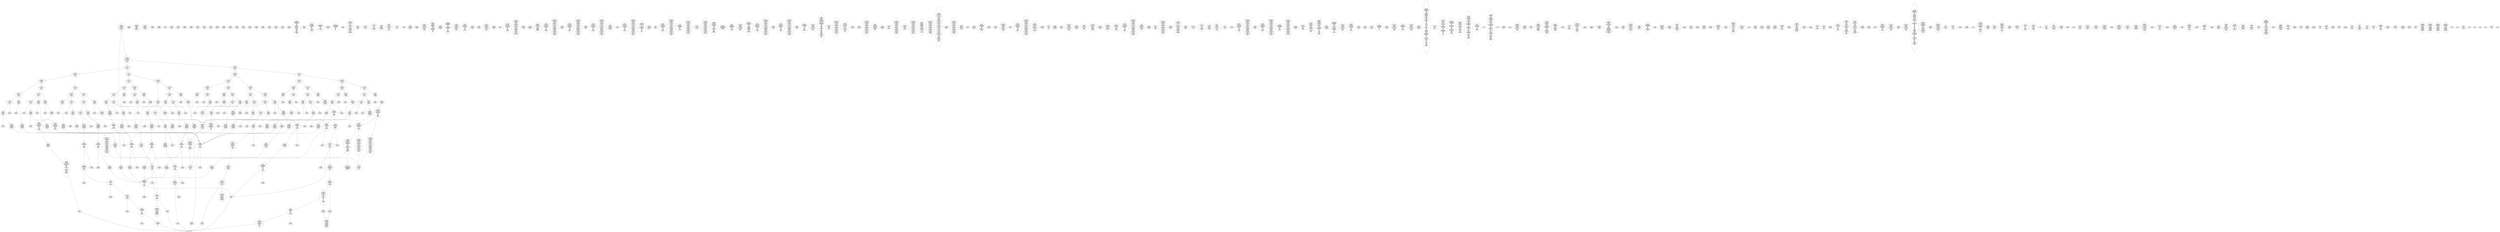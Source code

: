 /* Generated by GvGen v.1.0 (https://www.github.com/stricaud/gvgen) */

digraph G {
compound=true;
   node1 [label="[anywhere]"];
   node2 [label="# 0x0
PUSHX Data
PUSHX Data
MSTORE
PUSHX LogicData
CALLDATASIZE
LT
PUSHX Data
JUMPI
"];
   node3 [label="# 0xd
PUSHX Data
CALLDATALOAD
PUSHX BitData
SHR
PUSHX LogicData
GT
PUSHX Data
JUMPI
"];
   node4 [label="# 0x1e
PUSHX LogicData
GT
PUSHX Data
JUMPI
"];
   node5 [label="# 0x29
PUSHX LogicData
GT
PUSHX Data
JUMPI
"];
   node6 [label="# 0x34
PUSHX LogicData
GT
PUSHX Data
JUMPI
"];
   node7 [label="# 0x3f
PUSHX LogicData
EQ
PUSHX Data
JUMPI
"];
   node8 [label="# 0x4a
PUSHX LogicData
EQ
PUSHX Data
JUMPI
"];
   node9 [label="# 0x55
PUSHX LogicData
EQ
PUSHX Data
JUMPI
"];
   node10 [label="# 0x60
PUSHX Data
REVERT
"];
   node11 [label="# 0x64
JUMPDEST
PUSHX LogicData
EQ
PUSHX Data
JUMPI
"];
   node12 [label="# 0x70
PUSHX LogicData
EQ
PUSHX Data
JUMPI
"];
   node13 [label="# 0x7b
PUSHX Data
REVERT
"];
   node14 [label="# 0x7f
JUMPDEST
PUSHX LogicData
GT
PUSHX Data
JUMPI
"];
   node15 [label="# 0x8b
PUSHX LogicData
EQ
PUSHX Data
JUMPI
"];
   node16 [label="# 0x96
PUSHX LogicData
EQ
PUSHX Data
JUMPI
"];
   node17 [label="# 0xa1
PUSHX LogicData
EQ
PUSHX Data
JUMPI
"];
   node18 [label="# 0xac
PUSHX Data
REVERT
"];
   node19 [label="# 0xb0
JUMPDEST
PUSHX LogicData
EQ
PUSHX Data
JUMPI
"];
   node20 [label="# 0xbc
PUSHX LogicData
EQ
PUSHX Data
JUMPI
"];
   node21 [label="# 0xc7
PUSHX Data
REVERT
"];
   node22 [label="# 0xcb
JUMPDEST
PUSHX LogicData
GT
PUSHX Data
JUMPI
"];
   node23 [label="# 0xd7
PUSHX LogicData
GT
PUSHX Data
JUMPI
"];
   node24 [label="# 0xe2
PUSHX LogicData
EQ
PUSHX Data
JUMPI
"];
   node25 [label="# 0xed
PUSHX LogicData
EQ
PUSHX Data
JUMPI
"];
   node26 [label="# 0xf8
PUSHX LogicData
EQ
PUSHX Data
JUMPI
"];
   node27 [label="# 0x103
PUSHX Data
REVERT
"];
   node28 [label="# 0x107
JUMPDEST
PUSHX LogicData
EQ
PUSHX Data
JUMPI
"];
   node29 [label="# 0x113
PUSHX LogicData
EQ
PUSHX Data
JUMPI
"];
   node30 [label="# 0x11e
PUSHX Data
REVERT
"];
   node31 [label="# 0x122
JUMPDEST
PUSHX LogicData
GT
PUSHX Data
JUMPI
"];
   node32 [label="# 0x12e
PUSHX LogicData
EQ
PUSHX Data
JUMPI
"];
   node33 [label="# 0x139
PUSHX LogicData
EQ
PUSHX Data
JUMPI
"];
   node34 [label="# 0x144
PUSHX LogicData
EQ
PUSHX Data
JUMPI
"];
   node35 [label="# 0x14f
PUSHX Data
REVERT
"];
   node36 [label="# 0x153
JUMPDEST
PUSHX LogicData
EQ
PUSHX Data
JUMPI
"];
   node37 [label="# 0x15f
PUSHX LogicData
EQ
PUSHX Data
JUMPI
"];
   node38 [label="# 0x16a
PUSHX Data
REVERT
"];
   node39 [label="# 0x16e
JUMPDEST
PUSHX LogicData
GT
PUSHX Data
JUMPI
"];
   node40 [label="# 0x17a
PUSHX LogicData
GT
PUSHX Data
JUMPI
"];
   node41 [label="# 0x185
PUSHX LogicData
GT
PUSHX Data
JUMPI
"];
   node42 [label="# 0x190
PUSHX LogicData
EQ
PUSHX Data
JUMPI
"];
   node43 [label="# 0x19b
PUSHX LogicData
EQ
PUSHX Data
JUMPI
"];
   node44 [label="# 0x1a6
PUSHX LogicData
EQ
PUSHX Data
JUMPI
"];
   node45 [label="# 0x1b1
PUSHX Data
REVERT
"];
   node46 [label="# 0x1b5
JUMPDEST
PUSHX LogicData
EQ
PUSHX Data
JUMPI
"];
   node47 [label="# 0x1c1
PUSHX LogicData
EQ
PUSHX Data
JUMPI
"];
   node48 [label="# 0x1cc
PUSHX Data
REVERT
"];
   node49 [label="# 0x1d0
JUMPDEST
PUSHX LogicData
GT
PUSHX Data
JUMPI
"];
   node50 [label="# 0x1dc
PUSHX LogicData
EQ
PUSHX Data
JUMPI
"];
   node51 [label="# 0x1e7
PUSHX LogicData
EQ
PUSHX Data
JUMPI
"];
   node52 [label="# 0x1f2
PUSHX LogicData
EQ
PUSHX Data
JUMPI
"];
   node53 [label="# 0x1fd
PUSHX Data
REVERT
"];
   node54 [label="# 0x201
JUMPDEST
PUSHX LogicData
EQ
PUSHX Data
JUMPI
"];
   node55 [label="# 0x20d
PUSHX LogicData
EQ
PUSHX Data
JUMPI
"];
   node56 [label="# 0x218
PUSHX Data
REVERT
"];
   node57 [label="# 0x21c
JUMPDEST
PUSHX LogicData
GT
PUSHX Data
JUMPI
"];
   node58 [label="# 0x228
PUSHX LogicData
GT
PUSHX Data
JUMPI
"];
   node59 [label="# 0x233
PUSHX LogicData
EQ
PUSHX Data
JUMPI
"];
   node60 [label="# 0x23e
PUSHX LogicData
EQ
PUSHX Data
JUMPI
"];
   node61 [label="# 0x249
PUSHX LogicData
EQ
PUSHX Data
JUMPI
"];
   node62 [label="# 0x254
PUSHX Data
REVERT
"];
   node63 [label="# 0x258
JUMPDEST
PUSHX LogicData
EQ
PUSHX Data
JUMPI
"];
   node64 [label="# 0x264
PUSHX LogicData
EQ
PUSHX Data
JUMPI
"];
   node65 [label="# 0x26f
PUSHX Data
REVERT
"];
   node66 [label="# 0x273
JUMPDEST
PUSHX LogicData
GT
PUSHX Data
JUMPI
"];
   node67 [label="# 0x27f
PUSHX LogicData
EQ
PUSHX Data
JUMPI
"];
   node68 [label="# 0x28a
PUSHX LogicData
EQ
PUSHX Data
JUMPI
"];
   node69 [label="# 0x295
PUSHX LogicData
EQ
PUSHX Data
JUMPI
"];
   node70 [label="# 0x2a0
PUSHX Data
REVERT
"];
   node71 [label="# 0x2a4
JUMPDEST
PUSHX LogicData
EQ
PUSHX Data
JUMPI
"];
   node72 [label="# 0x2b0
PUSHX LogicData
EQ
PUSHX Data
JUMPI
"];
   node73 [label="# 0x2bb
JUMPDEST
PUSHX Data
REVERT
"];
   node74 [label="# 0x2c0
JUMPDEST
CALLVALUE
ISZERO
PUSHX Data
JUMPI
"];
   node75 [label="# 0x2c8
PUSHX Data
REVERT
"];
   node76 [label="# 0x2cc
JUMPDEST
PUSHX Data
PUSHX Data
CALLDATASIZE
PUSHX Data
PUSHX Data
JUMP
"];
   node77 [label="# 0x2db
JUMPDEST
PUSHX Data
JUMP
"];
   node78 [label="# 0x2e0
JUMPDEST
PUSHX MemData
MLOAD
ISZERO
ISZERO
MSTORE
PUSHX ArithData
ADD
"];
   node79 [label="# 0x2ec
JUMPDEST
PUSHX MemData
MLOAD
SUB
RETURN
"];
   node80 [label="# 0x2f5
JUMPDEST
CALLVALUE
ISZERO
PUSHX Data
JUMPI
"];
   node81 [label="# 0x2fd
PUSHX Data
REVERT
"];
   node82 [label="# 0x301
JUMPDEST
PUSHX Data
PUSHX Data
JUMP
"];
   node83 [label="# 0x30a
JUMPDEST
PUSHX MemData
MLOAD
PUSHX Data
PUSHX Data
JUMP
"];
   node84 [label="# 0x317
JUMPDEST
CALLVALUE
ISZERO
PUSHX Data
JUMPI
"];
   node85 [label="# 0x31f
PUSHX Data
REVERT
"];
   node86 [label="# 0x323
JUMPDEST
PUSHX Data
PUSHX Data
CALLDATASIZE
PUSHX Data
PUSHX Data
JUMP
"];
   node87 [label="# 0x332
JUMPDEST
PUSHX Data
JUMP
"];
   node88 [label="# 0x337
JUMPDEST
PUSHX MemData
MLOAD
PUSHX ArithData
PUSHX BitData
PUSHX BitData
SHL
SUB
AND
MSTORE
PUSHX ArithData
ADD
PUSHX Data
JUMP
"];
   node89 [label="# 0x34f
JUMPDEST
CALLVALUE
ISZERO
PUSHX Data
JUMPI
"];
   node90 [label="# 0x357
PUSHX Data
REVERT
"];
   node91 [label="# 0x35b
JUMPDEST
PUSHX Data
PUSHX Data
CALLDATASIZE
PUSHX Data
PUSHX Data
JUMP
"];
   node92 [label="# 0x36a
JUMPDEST
PUSHX Data
JUMP
"];
   node93 [label="# 0x36f
JUMPDEST
STOP
"];
   node94 [label="# 0x371
JUMPDEST
CALLVALUE
ISZERO
PUSHX Data
JUMPI
"];
   node95 [label="# 0x379
PUSHX Data
REVERT
"];
   node96 [label="# 0x37d
JUMPDEST
PUSHX StorData
SLOAD
PUSHX Data
PUSHX BitData
PUSHX BitData
SHL
DIV
PUSHX BitData
AND
JUMP
"];
   node97 [label="# 0x392
JUMPDEST
PUSHX MemData
MLOAD
PUSHX Data
PUSHX Data
JUMP
"];
   node98 [label="# 0x39f
JUMPDEST
CALLVALUE
ISZERO
PUSHX Data
JUMPI
"];
   node99 [label="# 0x3a7
PUSHX Data
REVERT
"];
   node100 [label="# 0x3ab
JUMPDEST
PUSHX Data
PUSHX Data
CALLDATASIZE
PUSHX Data
PUSHX Data
JUMP
"];
   node101 [label="# 0x3ba
JUMPDEST
PUSHX Data
JUMP
"];
   node102 [label="# 0x3bf
JUMPDEST
CALLVALUE
ISZERO
PUSHX Data
JUMPI
"];
   node103 [label="# 0x3c7
PUSHX Data
REVERT
"];
   node104 [label="# 0x3cb
JUMPDEST
PUSHX StorData
SLOAD
PUSHX StorData
SLOAD
SUB
"];
   node105 [label="# 0x3d4
JUMPDEST
PUSHX MemData
MLOAD
MSTORE
PUSHX ArithData
ADD
PUSHX Data
JUMP
"];
   node106 [label="# 0x3e2
JUMPDEST
CALLVALUE
ISZERO
PUSHX Data
JUMPI
"];
   node107 [label="# 0x3ea
PUSHX Data
REVERT
"];
   node108 [label="# 0x3ee
JUMPDEST
PUSHX Data
PUSHX StorData
SLOAD
JUMP
"];
   node109 [label="# 0x3f8
JUMPDEST
CALLVALUE
ISZERO
PUSHX Data
JUMPI
"];
   node110 [label="# 0x400
PUSHX Data
REVERT
"];
   node111 [label="# 0x404
JUMPDEST
PUSHX Data
PUSHX Data
CALLDATASIZE
PUSHX Data
PUSHX Data
JUMP
"];
   node112 [label="# 0x413
JUMPDEST
PUSHX Data
JUMP
"];
   node113 [label="# 0x418
JUMPDEST
CALLVALUE
ISZERO
PUSHX Data
JUMPI
"];
   node114 [label="# 0x420
PUSHX Data
REVERT
"];
   node115 [label="# 0x424
JUMPDEST
PUSHX StorData
SLOAD
PUSHX Data
PUSHX ArithData
PUSHX BitData
PUSHX BitData
SHL
SUB
AND
JUMP
"];
   node116 [label="# 0x438
JUMPDEST
CALLVALUE
ISZERO
PUSHX Data
JUMPI
"];
   node117 [label="# 0x440
PUSHX Data
REVERT
"];
   node118 [label="# 0x444
JUMPDEST
PUSHX Data
PUSHX StorData
SLOAD
JUMP
"];
   node119 [label="# 0x44e
JUMPDEST
CALLVALUE
ISZERO
PUSHX Data
JUMPI
"];
   node120 [label="# 0x456
PUSHX Data
REVERT
"];
   node121 [label="# 0x45a
JUMPDEST
PUSHX Data
PUSHX Data
JUMP
"];
   node122 [label="# 0x464
JUMPDEST
CALLVALUE
ISZERO
PUSHX Data
JUMPI
"];
   node123 [label="# 0x46c
PUSHX Data
REVERT
"];
   node124 [label="# 0x470
JUMPDEST
PUSHX Data
PUSHX Data
JUMP
"];
   node125 [label="# 0x479
JUMPDEST
CALLVALUE
ISZERO
PUSHX Data
JUMPI
"];
   node126 [label="# 0x481
PUSHX Data
REVERT
"];
   node127 [label="# 0x485
JUMPDEST
PUSHX Data
PUSHX Data
CALLDATASIZE
PUSHX Data
PUSHX Data
JUMP
"];
   node128 [label="# 0x494
JUMPDEST
PUSHX Data
JUMP
"];
   node129 [label="# 0x499
JUMPDEST
CALLVALUE
ISZERO
PUSHX Data
JUMPI
"];
   node130 [label="# 0x4a1
PUSHX Data
REVERT
"];
   node131 [label="# 0x4a5
JUMPDEST
PUSHX Data
PUSHX Data
CALLDATASIZE
PUSHX Data
PUSHX Data
JUMP
"];
   node132 [label="# 0x4b4
JUMPDEST
PUSHX Data
JUMP
"];
   node133 [label="# 0x4b9
JUMPDEST
CALLVALUE
ISZERO
PUSHX Data
JUMPI
"];
   node134 [label="# 0x4c1
PUSHX Data
REVERT
"];
   node135 [label="# 0x4c5
JUMPDEST
PUSHX Data
PUSHX Data
CALLDATASIZE
PUSHX Data
PUSHX Data
JUMP
"];
   node136 [label="# 0x4d4
JUMPDEST
PUSHX Data
JUMP
"];
   node137 [label="# 0x4d9
JUMPDEST
CALLVALUE
ISZERO
PUSHX Data
JUMPI
"];
   node138 [label="# 0x4e1
PUSHX Data
REVERT
"];
   node139 [label="# 0x4e5
JUMPDEST
PUSHX Data
PUSHX StorData
SLOAD
JUMP
"];
   node140 [label="# 0x4ef
JUMPDEST
CALLVALUE
ISZERO
PUSHX Data
JUMPI
"];
   node141 [label="# 0x4f7
PUSHX Data
REVERT
"];
   node142 [label="# 0x4fb
JUMPDEST
PUSHX Data
PUSHX Data
CALLDATASIZE
PUSHX Data
PUSHX Data
JUMP
"];
   node143 [label="# 0x50a
JUMPDEST
PUSHX Data
JUMP
"];
   node144 [label="# 0x50f
JUMPDEST
CALLVALUE
ISZERO
PUSHX Data
JUMPI
"];
   node145 [label="# 0x517
PUSHX Data
REVERT
"];
   node146 [label="# 0x51b
JUMPDEST
PUSHX Data
PUSHX Data
CALLDATASIZE
PUSHX Data
PUSHX Data
JUMP
"];
   node147 [label="# 0x52a
JUMPDEST
PUSHX Data
JUMP
"];
   node148 [label="# 0x52f
JUMPDEST
CALLVALUE
ISZERO
PUSHX Data
JUMPI
"];
   node149 [label="# 0x537
PUSHX Data
REVERT
"];
   node150 [label="# 0x53b
JUMPDEST
PUSHX Data
PUSHX Data
CALLDATASIZE
PUSHX Data
PUSHX Data
JUMP
"];
   node151 [label="# 0x54a
JUMPDEST
PUSHX Data
JUMP
"];
   node152 [label="# 0x54f
JUMPDEST
CALLVALUE
ISZERO
PUSHX Data
JUMPI
"];
   node153 [label="# 0x557
PUSHX Data
REVERT
"];
   node154 [label="# 0x55b
JUMPDEST
PUSHX Data
PUSHX Data
CALLDATASIZE
PUSHX Data
PUSHX Data
JUMP
"];
   node155 [label="# 0x56a
JUMPDEST
PUSHX Data
JUMP
"];
   node156 [label="# 0x56f
JUMPDEST
CALLVALUE
ISZERO
PUSHX Data
JUMPI
"];
   node157 [label="# 0x577
PUSHX Data
REVERT
"];
   node158 [label="# 0x57b
JUMPDEST
PUSHX Data
PUSHX Data
CALLDATASIZE
PUSHX Data
PUSHX Data
JUMP
"];
   node159 [label="# 0x58a
JUMPDEST
PUSHX Data
JUMP
"];
   node160 [label="# 0x58f
JUMPDEST
CALLVALUE
ISZERO
PUSHX Data
JUMPI
"];
   node161 [label="# 0x597
PUSHX Data
REVERT
"];
   node162 [label="# 0x59b
JUMPDEST
PUSHX Data
PUSHX Data
JUMP
"];
   node163 [label="# 0x5a4
JUMPDEST
CALLVALUE
ISZERO
PUSHX Data
JUMPI
"];
   node164 [label="# 0x5ac
PUSHX Data
REVERT
"];
   node165 [label="# 0x5b0
JUMPDEST
PUSHX StorData
SLOAD
PUSHX ArithData
PUSHX BitData
PUSHX BitData
SHL
SUB
AND
PUSHX Data
JUMP
"];
   node166 [label="# 0x5c2
JUMPDEST
CALLVALUE
ISZERO
PUSHX Data
JUMPI
"];
   node167 [label="# 0x5ca
PUSHX Data
REVERT
"];
   node168 [label="# 0x5ce
JUMPDEST
PUSHX Data
PUSHX Data
CALLDATASIZE
PUSHX Data
PUSHX Data
JUMP
"];
   node169 [label="# 0x5dd
JUMPDEST
PUSHX Data
JUMP
"];
   node170 [label="# 0x5e2
JUMPDEST
CALLVALUE
ISZERO
PUSHX Data
JUMPI
"];
   node171 [label="# 0x5ea
PUSHX Data
REVERT
"];
   node172 [label="# 0x5ee
JUMPDEST
PUSHX Data
PUSHX Data
CALLDATASIZE
PUSHX Data
PUSHX Data
JUMP
"];
   node173 [label="# 0x5fd
JUMPDEST
PUSHX Data
JUMP
"];
   node174 [label="# 0x602
JUMPDEST
CALLVALUE
ISZERO
PUSHX Data
JUMPI
"];
   node175 [label="# 0x60a
PUSHX Data
REVERT
"];
   node176 [label="# 0x60e
JUMPDEST
PUSHX Data
PUSHX Data
JUMP
"];
   node177 [label="# 0x617
JUMPDEST
CALLVALUE
ISZERO
PUSHX Data
JUMPI
"];
   node178 [label="# 0x61f
PUSHX Data
REVERT
"];
   node179 [label="# 0x623
JUMPDEST
PUSHX Data
PUSHX StorData
SLOAD
JUMP
"];
   node180 [label="# 0x62d
JUMPDEST
CALLVALUE
ISZERO
PUSHX Data
JUMPI
"];
   node181 [label="# 0x635
PUSHX Data
REVERT
"];
   node182 [label="# 0x639
JUMPDEST
PUSHX Data
PUSHX Data
CALLDATASIZE
PUSHX Data
PUSHX Data
JUMP
"];
   node183 [label="# 0x648
JUMPDEST
PUSHX Data
JUMP
"];
   node184 [label="# 0x64d
JUMPDEST
PUSHX Data
PUSHX Data
CALLDATASIZE
PUSHX Data
PUSHX Data
JUMP
"];
   node185 [label="# 0x65b
JUMPDEST
PUSHX Data
JUMP
"];
   node186 [label="# 0x660
JUMPDEST
CALLVALUE
ISZERO
PUSHX Data
JUMPI
"];
   node187 [label="# 0x668
PUSHX Data
REVERT
"];
   node188 [label="# 0x66c
JUMPDEST
PUSHX Data
PUSHX Data
CALLDATASIZE
PUSHX Data
PUSHX Data
JUMP
"];
   node189 [label="# 0x67b
JUMPDEST
PUSHX Data
JUMP
"];
   node190 [label="# 0x680
JUMPDEST
CALLVALUE
ISZERO
PUSHX Data
JUMPI
"];
   node191 [label="# 0x688
PUSHX Data
REVERT
"];
   node192 [label="# 0x68c
JUMPDEST
PUSHX Data
PUSHX Data
CALLDATASIZE
PUSHX Data
PUSHX Data
JUMP
"];
   node193 [label="# 0x69b
JUMPDEST
PUSHX Data
JUMP
"];
   node194 [label="# 0x6a0
JUMPDEST
CALLVALUE
ISZERO
PUSHX Data
JUMPI
"];
   node195 [label="# 0x6a8
PUSHX Data
REVERT
"];
   node196 [label="# 0x6ac
JUMPDEST
PUSHX Data
PUSHX StorData
SLOAD
JUMP
"];
   node197 [label="# 0x6b6
JUMPDEST
CALLVALUE
ISZERO
PUSHX Data
JUMPI
"];
   node198 [label="# 0x6be
PUSHX Data
REVERT
"];
   node199 [label="# 0x6c2
JUMPDEST
PUSHX Data
PUSHX Data
CALLDATASIZE
PUSHX Data
PUSHX Data
JUMP
"];
   node200 [label="# 0x6d1
JUMPDEST
PUSHX Data
JUMP
"];
   node201 [label="# 0x6d6
JUMPDEST
CALLVALUE
ISZERO
PUSHX Data
JUMPI
"];
   node202 [label="# 0x6de
PUSHX Data
REVERT
"];
   node203 [label="# 0x6e2
JUMPDEST
PUSHX Data
PUSHX Data
CALLDATASIZE
PUSHX Data
PUSHX Data
JUMP
"];
   node204 [label="# 0x6f1
JUMPDEST
PUSHX Data
JUMP
"];
   node205 [label="# 0x6f6
JUMPDEST
CALLVALUE
ISZERO
PUSHX Data
JUMPI
"];
   node206 [label="# 0x6fe
PUSHX Data
REVERT
"];
   node207 [label="# 0x702
JUMPDEST
PUSHX Data
PUSHX Data
JUMP
"];
   node208 [label="# 0x70b
JUMPDEST
CALLVALUE
ISZERO
PUSHX Data
JUMPI
"];
   node209 [label="# 0x713
PUSHX Data
REVERT
"];
   node210 [label="# 0x717
JUMPDEST
PUSHX Data
PUSHX StorData
SLOAD
JUMP
"];
   node211 [label="# 0x721
JUMPDEST
CALLVALUE
ISZERO
PUSHX Data
JUMPI
"];
   node212 [label="# 0x729
PUSHX Data
REVERT
"];
   node213 [label="# 0x72d
JUMPDEST
PUSHX Data
PUSHX Data
CALLDATASIZE
PUSHX Data
PUSHX Data
JUMP
"];
   node214 [label="# 0x73c
JUMPDEST
PUSHX Data
JUMP
"];
   node215 [label="# 0x741
JUMPDEST
CALLVALUE
ISZERO
PUSHX Data
JUMPI
"];
   node216 [label="# 0x749
PUSHX Data
REVERT
"];
   node217 [label="# 0x74d
JUMPDEST
PUSHX Data
PUSHX Data
CALLDATASIZE
PUSHX Data
PUSHX Data
JUMP
"];
   node218 [label="# 0x75c
JUMPDEST
PUSHX ArithData
PUSHX BitData
PUSHX BitData
SHL
SUB
AND
PUSHX Data
MSTORE
PUSHX Data
PUSHX Data
MSTORE
PUSHX Data
SHA3
AND
MSTORE
MSTORE
SHA3
SLOAD
PUSHX BitData
AND
JUMP
"];
   node219 [label="# 0x78a
JUMPDEST
CALLVALUE
ISZERO
PUSHX Data
JUMPI
"];
   node220 [label="# 0x792
PUSHX Data
REVERT
"];
   node221 [label="# 0x796
JUMPDEST
PUSHX Data
PUSHX Data
CALLDATASIZE
PUSHX Data
PUSHX Data
JUMP
"];
   node222 [label="# 0x7a5
JUMPDEST
PUSHX Data
JUMP
"];
   node223 [label="# 0x7aa
JUMPDEST
PUSHX Data
PUSHX ArithData
PUSHX BitData
PUSHX BitData
SHL
SUB
NOT
AND
PUSHX LogicData
EQ
PUSHX Data
JUMPI
"];
   node224 [label="# 0x7df
PUSHX ArithData
PUSHX BitData
PUSHX BitData
SHL
SUB
NOT
AND
PUSHX LogicData
EQ
"];
   node225 [label="# 0x80d
JUMPDEST
PUSHX Data
JUMPI
"];
   node226 [label="# 0x813
PUSHX LogicData
PUSHX ArithData
PUSHX BitData
PUSHX BitData
SHL
SUB
NOT
AND
EQ
"];
   node227 [label="# 0x841
JUMPDEST
JUMP
"];
   node228 [label="# 0x847
JUMPDEST
PUSHX Data
PUSHX StorData
SLOAD
PUSHX Data
PUSHX Data
JUMP
"];
   node229 [label="# 0x856
JUMPDEST
PUSHX ArithData
ADD
PUSHX ArithData
DIV
MUL
PUSHX ArithData
ADD
PUSHX MemData
MLOAD
ADD
PUSHX Data
MSTORE
MSTORE
PUSHX ArithData
ADD
SLOAD
PUSHX Data
PUSHX Data
JUMP
"];
   node230 [label="# 0x882
JUMPDEST
ISZERO
PUSHX Data
JUMPI
"];
   node231 [label="# 0x889
PUSHX LogicData
LT
PUSHX Data
JUMPI
"];
   node232 [label="# 0x891
PUSHX ArithData
SLOAD
DIV
MUL
MSTORE
PUSHX ArithData
ADD
PUSHX Data
JUMP
"];
   node233 [label="# 0x8a4
JUMPDEST
ADD
PUSHX Data
MSTORE
PUSHX Data
PUSHX Data
SHA3
"];
   node234 [label="# 0x8b2
JUMPDEST
SLOAD
MSTORE
PUSHX ArithData
ADD
PUSHX ArithData
ADD
GT
PUSHX Data
JUMPI
"];
   node235 [label="# 0x8c6
SUB
PUSHX BitData
AND
ADD
"];
   node236 [label="# 0x8cf
JUMPDEST
JUMP
"];
   node237 [label="# 0x8d9
JUMPDEST
PUSHX Data
PUSHX Data
PUSHX Data
JUMP
"];
   node238 [label="# 0x8e4
JUMPDEST
PUSHX Data
JUMPI
"];
   node239 [label="# 0x8e9
PUSHX MemData
MLOAD
PUSHX Data
MSTORE
PUSHX ArithData
ADD
PUSHX MemData
MLOAD
SUB
REVERT
"];
   node240 [label="# 0x91a
JUMPDEST
PUSHX Data
MSTORE
PUSHX Data
PUSHX Data
MSTORE
PUSHX Data
SHA3
SLOAD
PUSHX ArithData
PUSHX BitData
PUSHX BitData
SHL
SUB
AND
JUMP
"];
   node241 [label="# 0x936
JUMPDEST
PUSHX Data
PUSHX Data
PUSHX Data
JUMP
"];
   node242 [label="# 0x941
JUMPDEST
PUSHX ArithData
PUSHX BitData
PUSHX BitData
SHL
SUB
AND
PUSHX ArithData
PUSHX BitData
PUSHX BitData
SHL
SUB
AND
EQ
ISZERO
PUSHX Data
JUMPI
"];
   node243 [label="# 0x95e
PUSHX MemData
MLOAD
PUSHX Data
MSTORE
PUSHX ArithData
ADD
PUSHX MemData
MLOAD
SUB
REVERT
"];
   node244 [label="# 0x98f
JUMPDEST
CALLER
PUSHX ArithData
PUSHX BitData
PUSHX BitData
SHL
SUB
AND
EQ
PUSHX Data
JUMPI
"];
   node245 [label="# 0x9a0
PUSHX Data
CALLER
PUSHX Data
JUMP
"];
   node246 [label="# 0x9a9
JUMPDEST
PUSHX Data
JUMPI
"];
   node247 [label="# 0x9ae
PUSHX MemData
MLOAD
PUSHX Data
MSTORE
PUSHX ArithData
ADD
PUSHX MemData
MLOAD
SUB
REVERT
"];
   node248 [label="# 0x9df
JUMPDEST
PUSHX Data
PUSHX Data
JUMP
"];
   node249 [label="# 0x9ea
JUMPDEST
JUMP
"];
   node250 [label="# 0x9ef
JUMPDEST
PUSHX StorData
SLOAD
PUSHX ArithData
PUSHX BitData
PUSHX BitData
SHL
SUB
AND
CALLER
EQ
PUSHX Data
JUMPI
"];
   node251 [label="# 0xa02
PUSHX MemData
MLOAD
PUSHX BitData
PUSHX BitData
SHL
MSTORE
PUSHX Data
PUSHX ArithData
ADD
MSTORE
PUSHX ArithData
ADD
MSTORE
PUSHX MemData
MLOAD
PUSHX Data
PUSHX Data
CODECOPY
MLOAD
MSTORE
PUSHX ArithData
ADD
MSTORE
PUSHX ArithData
ADD
"];
   node252 [label="# 0xa33
JUMPDEST
PUSHX MemData
MLOAD
SUB
REVERT
"];
   node253 [label="# 0xa3c
JUMPDEST
PUSHX Data
SSTORE
JUMP
"];
   node254 [label="# 0xa41
JUMPDEST
PUSHX Data
PUSHX Data
JUMP
"];
   node255 [label="# 0xa4c
JUMPDEST
PUSHX StorData
SLOAD
PUSHX ArithData
PUSHX BitData
PUSHX BitData
SHL
SUB
AND
CALLER
EQ
PUSHX Data
JUMPI
"];
   node256 [label="# 0xa5f
PUSHX MemData
MLOAD
PUSHX BitData
PUSHX BitData
SHL
MSTORE
PUSHX Data
PUSHX ArithData
ADD
MSTORE
PUSHX ArithData
ADD
MSTORE
PUSHX MemData
MLOAD
PUSHX Data
PUSHX Data
CODECOPY
MLOAD
MSTORE
PUSHX ArithData
ADD
MSTORE
PUSHX ArithData
ADD
PUSHX Data
JUMP
"];
   node257 [label="# 0xa94
JUMPDEST
PUSHX StorData
SLOAD
PUSHX ArithData
PUSHX BitData
PUSHX BitData
SHL
SUB
AND
PUSHX Data
JUMPI
"];
   node258 [label="# 0xaa5
PUSHX MemData
MLOAD
PUSHX BitData
PUSHX BitData
SHL
MSTORE
PUSHX Data
PUSHX ArithData
ADD
MSTORE
PUSHX Data
PUSHX ArithData
ADD
MSTORE
PUSHX Data
PUSHX ArithData
ADD
MSTORE
PUSHX ArithData
ADD
PUSHX Data
JUMP
"];
   node259 [label="# 0xaec
JUMPDEST
PUSHX StorData
SLOAD
PUSHX MemData
MLOAD
PUSHX ArithData
PUSHX BitData
PUSHX BitData
SHL
SUB
AND
SELFBALANCE
ISZERO
PUSHX ArithData
MUL
PUSHX Data
CALL
ISZERO
ISZERO
PUSHX Data
JUMPI
"];
   node260 [label="# 0xb1c
RETURNDATASIZE
PUSHX Data
RETURNDATACOPY
RETURNDATASIZE
PUSHX Data
REVERT
"];
   node261 [label="# 0xb25
JUMPDEST
JUMP
"];
   node262 [label="# 0xb28
JUMPDEST
PUSHX Data
PUSHX MemData
MLOAD
PUSHX ArithData
ADD
PUSHX Data
MSTORE
PUSHX Data
MSTORE
PUSHX Data
JUMP
"];
   node263 [label="# 0xb43
JUMPDEST
PUSHX StorData
SLOAD
PUSHX ArithData
PUSHX BitData
PUSHX BitData
SHL
SUB
AND
CALLER
EQ
PUSHX Data
JUMPI
"];
   node264 [label="# 0xb56
PUSHX MemData
MLOAD
PUSHX BitData
PUSHX BitData
SHL
MSTORE
PUSHX Data
PUSHX ArithData
ADD
MSTORE
PUSHX ArithData
ADD
MSTORE
PUSHX MemData
MLOAD
PUSHX Data
PUSHX Data
CODECOPY
MLOAD
MSTORE
PUSHX ArithData
ADD
MSTORE
PUSHX ArithData
ADD
PUSHX Data
JUMP
"];
   node265 [label="# 0xb8b
JUMPDEST
PUSHX Data
SSTORE
JUMP
"];
   node266 [label="# 0xb90
JUMPDEST
PUSHX StorData
SLOAD
PUSHX ArithData
PUSHX BitData
PUSHX BitData
SHL
SUB
AND
CALLER
EQ
PUSHX Data
JUMPI
"];
   node267 [label="# 0xba3
PUSHX MemData
MLOAD
PUSHX BitData
PUSHX BitData
SHL
MSTORE
PUSHX Data
PUSHX ArithData
ADD
MSTORE
PUSHX ArithData
ADD
MSTORE
PUSHX MemData
MLOAD
PUSHX Data
PUSHX Data
CODECOPY
MLOAD
MSTORE
PUSHX ArithData
ADD
MSTORE
PUSHX ArithData
ADD
PUSHX Data
JUMP
"];
   node268 [label="# 0xbd8
JUMPDEST
PUSHX Data
SSTORE
JUMP
"];
   node269 [label="# 0xbdd
JUMPDEST
PUSHX StorData
SLOAD
PUSHX ArithData
PUSHX BitData
PUSHX BitData
SHL
SUB
AND
CALLER
EQ
PUSHX Data
JUMPI
"];
   node270 [label="# 0xbf0
PUSHX MemData
MLOAD
PUSHX BitData
PUSHX BitData
SHL
MSTORE
PUSHX Data
PUSHX ArithData
ADD
MSTORE
PUSHX ArithData
ADD
MSTORE
PUSHX MemData
MLOAD
PUSHX Data
PUSHX Data
CODECOPY
MLOAD
MSTORE
PUSHX ArithData
ADD
MSTORE
PUSHX ArithData
ADD
PUSHX Data
JUMP
"];
   node271 [label="# 0xc25
JUMPDEST
MLOAD
PUSHX Data
PUSHX Data
PUSHX ArithData
ADD
PUSHX Data
JUMP
"];
   node272 [label="# 0xc38
JUMPDEST
JUMP
"];
   node273 [label="# 0xc3c
JUMPDEST
PUSHX StorData
SLOAD
PUSHX ArithData
PUSHX BitData
PUSHX BitData
SHL
SUB
AND
CALLER
EQ
PUSHX Data
JUMPI
"];
   node274 [label="# 0xc4f
PUSHX MemData
MLOAD
PUSHX BitData
PUSHX BitData
SHL
MSTORE
PUSHX Data
PUSHX ArithData
ADD
MSTORE
PUSHX ArithData
ADD
MSTORE
PUSHX MemData
MLOAD
PUSHX Data
PUSHX Data
CODECOPY
MLOAD
MSTORE
PUSHX ArithData
ADD
MSTORE
PUSHX ArithData
ADD
PUSHX Data
JUMP
"];
   node275 [label="# 0xc84
JUMPDEST
PUSHX StorData
SLOAD
PUSHX BitData
NOT
AND
PUSHX ArithData
PUSHX BitData
PUSHX BitData
SHL
SUB
AND
OR
SSTORE
JUMP
"];
   node276 [label="# 0xcb3
JUMPDEST
PUSHX Data
PUSHX Data
PUSHX Data
JUMP
"];
   node277 [label="# 0xcbe
JUMPDEST
MLOAD
JUMP
"];
   node278 [label="# 0xcc5
JUMPDEST
PUSHX StorData
SLOAD
PUSHX ArithData
PUSHX BitData
PUSHX BitData
SHL
SUB
AND
CALLER
EQ
PUSHX Data
JUMPI
"];
   node279 [label="# 0xcd8
PUSHX MemData
MLOAD
PUSHX BitData
PUSHX BitData
SHL
MSTORE
PUSHX Data
PUSHX ArithData
ADD
MSTORE
PUSHX ArithData
ADD
MSTORE
PUSHX MemData
MLOAD
PUSHX Data
PUSHX Data
CODECOPY
MLOAD
MSTORE
PUSHX ArithData
ADD
MSTORE
PUSHX ArithData
ADD
PUSHX Data
JUMP
"];
   node280 [label="# 0xd0d
JUMPDEST
PUSHX ArithData
PUSHX BitData
PUSHX BitData
SHL
SUB
AND
PUSHX Data
JUMPI
"];
   node281 [label="# 0xd1c
PUSHX MemData
MLOAD
PUSHX BitData
PUSHX BitData
SHL
MSTORE
PUSHX Data
PUSHX ArithData
ADD
MSTORE
PUSHX Data
PUSHX ArithData
ADD
MSTORE
PUSHX Data
PUSHX ArithData
ADD
MSTORE
PUSHX ArithData
ADD
PUSHX Data
JUMP
"];
   node282 [label="# 0xd63
JUMPDEST
PUSHX LogicData
GT
PUSHX Data
JUMPI
"];
   node283 [label="# 0xd6c
PUSHX MemData
MLOAD
PUSHX BitData
PUSHX BitData
SHL
MSTORE
PUSHX Data
PUSHX ArithData
ADD
MSTORE
PUSHX Data
PUSHX ArithData
ADD
MSTORE
PUSHX Data
PUSHX ArithData
ADD
MSTORE
PUSHX ArithData
ADD
PUSHX Data
JUMP
"];
   node284 [label="# 0xdb3
JUMPDEST
PUSHX MemData
MLOAD
PUSHX ArithData
PUSHX BitData
PUSHX BitData
SHL
SUB
AND
ISZERO
PUSHX ArithData
MUL
PUSHX Data
CALL
ISZERO
ISZERO
PUSHX Data
JUMPI
"];
   node285 [label="# 0xde0
RETURNDATASIZE
PUSHX Data
RETURNDATACOPY
RETURNDATASIZE
PUSHX Data
REVERT
"];
   node286 [label="# 0xde9
JUMPDEST
PUSHX Data
PUSHX ArithData
PUSHX BitData
PUSHX BitData
SHL
SUB
AND
PUSHX Data
JUMPI
"];
   node287 [label="# 0xdfa
PUSHX MemData
MLOAD
PUSHX Data
MSTORE
PUSHX ArithData
ADD
PUSHX MemData
MLOAD
SUB
REVERT
"];
   node288 [label="# 0xe2b
JUMPDEST
PUSHX ArithData
PUSHX BitData
PUSHX BitData
SHL
SUB
AND
PUSHX Data
MSTORE
PUSHX Data
PUSHX Data
MSTORE
PUSHX Data
SHA3
SLOAD
PUSHX BitData
AND
JUMP
"];
   node289 [label="# 0xe51
JUMPDEST
PUSHX StorData
SLOAD
PUSHX ArithData
PUSHX BitData
PUSHX BitData
SHL
SUB
AND
CALLER
EQ
PUSHX Data
JUMPI
"];
   node290 [label="# 0xe64
PUSHX MemData
MLOAD
PUSHX BitData
PUSHX BitData
SHL
MSTORE
PUSHX Data
PUSHX ArithData
ADD
MSTORE
PUSHX ArithData
ADD
MSTORE
PUSHX MemData
MLOAD
PUSHX Data
PUSHX Data
CODECOPY
MLOAD
MSTORE
PUSHX ArithData
ADD
MSTORE
PUSHX ArithData
ADD
PUSHX Data
JUMP
"];
   node291 [label="# 0xe99
JUMPDEST
PUSHX Data
PUSHX Data
PUSHX Data
JUMP
"];
   node292 [label="# 0xea3
JUMPDEST
JUMP
"];
   node293 [label="# 0xea5
JUMPDEST
PUSHX StorData
SLOAD
PUSHX ArithData
PUSHX BitData
PUSHX BitData
SHL
SUB
AND
CALLER
EQ
PUSHX Data
JUMPI
"];
   node294 [label="# 0xeb8
PUSHX MemData
MLOAD
PUSHX BitData
PUSHX BitData
SHL
MSTORE
PUSHX Data
PUSHX ArithData
ADD
MSTORE
PUSHX ArithData
ADD
MSTORE
PUSHX MemData
MLOAD
PUSHX Data
PUSHX Data
CODECOPY
MLOAD
MSTORE
PUSHX ArithData
ADD
MSTORE
PUSHX ArithData
ADD
PUSHX Data
JUMP
"];
   node295 [label="# 0xeed
JUMPDEST
PUSHX Data
SSTORE
JUMP
"];
   node296 [label="# 0xef2
JUMPDEST
PUSHX StorData
SLOAD
PUSHX ArithData
PUSHX BitData
PUSHX BitData
SHL
SUB
AND
CALLER
EQ
PUSHX Data
JUMPI
"];
   node297 [label="# 0xf05
PUSHX MemData
MLOAD
PUSHX BitData
PUSHX BitData
SHL
MSTORE
PUSHX Data
PUSHX ArithData
ADD
MSTORE
PUSHX ArithData
ADD
MSTORE
PUSHX MemData
MLOAD
PUSHX Data
PUSHX Data
CODECOPY
MLOAD
MSTORE
PUSHX ArithData
ADD
MSTORE
PUSHX ArithData
ADD
PUSHX Data
JUMP
"];
   node298 [label="# 0xf3a
JUMPDEST
PUSHX Data
SSTORE
JUMP
"];
   node299 [label="# 0xf3f
JUMPDEST
PUSHX Data
PUSHX StorData
SLOAD
PUSHX Data
PUSHX Data
JUMP
"];
   node300 [label="# 0xf4e
JUMPDEST
PUSHX ArithData
PUSHX BitData
PUSHX BitData
SHL
SUB
AND
CALLER
EQ
ISZERO
PUSHX Data
JUMPI
"];
   node301 [label="# 0xf60
PUSHX MemData
MLOAD
PUSHX Data
MSTORE
PUSHX ArithData
ADD
PUSHX MemData
MLOAD
SUB
REVERT
"];
   node302 [label="# 0xf91
JUMPDEST
CALLER
PUSHX Data
MSTORE
PUSHX Data
PUSHX ArithData
MSTORE
PUSHX MemData
SHA3
PUSHX ArithData
PUSHX BitData
PUSHX BitData
SHL
SUB
AND
MSTORE
MSTORE
SHA3
SLOAD
PUSHX BitData
NOT
AND
ISZERO
ISZERO
OR
SSTORE
MLOAD
MSTORE
PUSHX Data
ADD
PUSHX MemData
MLOAD
SUB
LOGX
JUMP
"];
   node303 [label="# 0xffd
JUMPDEST
ORIGIN
CALLER
EQ
PUSHX Data
JUMPI
"];
   node304 [label="# 0x1005
PUSHX MemData
MLOAD
PUSHX BitData
PUSHX BitData
SHL
MSTORE
PUSHX Data
PUSHX ArithData
ADD
MSTORE
PUSHX Data
PUSHX ArithData
ADD
MSTORE
PUSHX Data
PUSHX ArithData
ADD
MSTORE
PUSHX ArithData
ADD
PUSHX Data
JUMP
"];
   node305 [label="# 0x104c
JUMPDEST
PUSHX StorData
SLOAD
PUSHX BitData
PUSHX BitData
SHL
DIV
PUSHX BitData
AND
PUSHX LogicData
GT
ISZERO
PUSHX Data
JUMPI
"];
   node306 [label="# 0x1063
PUSHX Data
PUSHX Data
JUMP
"];
   node307 [label="# 0x106a
JUMPDEST
PUSHX Data
JUMPI
"];
   node308 [label="# 0x106f
PUSHX MemData
MLOAD
PUSHX BitData
PUSHX BitData
SHL
MSTORE
PUSHX Data
PUSHX ArithData
ADD
MSTORE
PUSHX Data
PUSHX ArithData
ADD
MSTORE
PUSHX Data
PUSHX ArithData
ADD
MSTORE
PUSHX ArithData
ADD
PUSHX Data
JUMP
"];
   node309 [label="# 0x10b6
JUMPDEST
PUSHX Data
PUSHX Data
PUSHX Data
PUSHX StorData
SLOAD
PUSHX StorData
SLOAD
SUB
JUMP
"];
   node310 [label="# 0x10c9
JUMPDEST
PUSHX Data
PUSHX Data
JUMP
"];
   node311 [label="# 0x10d3
JUMPDEST
GT
ISZERO
PUSHX Data
JUMPI
"];
   node312 [label="# 0x10da
PUSHX MemData
MLOAD
PUSHX BitData
PUSHX BitData
SHL
MSTORE
PUSHX Data
PUSHX ArithData
ADD
MSTORE
PUSHX Data
PUSHX ArithData
ADD
MSTORE
PUSHX Data
PUSHX ArithData
ADD
MSTORE
PUSHX ArithData
ADD
PUSHX Data
JUMP
"];
   node313 [label="# 0x1121
JUMPDEST
PUSHX StorData
SLOAD
CALLVALUE
EQ
PUSHX Data
JUMPI
"];
   node314 [label="# 0x112b
PUSHX MemData
MLOAD
PUSHX BitData
PUSHX BitData
SHL
MSTORE
PUSHX Data
PUSHX ArithData
ADD
MSTORE
PUSHX Data
PUSHX ArithData
ADD
MSTORE
PUSHX Data
PUSHX ArithData
ADD
MSTORE
PUSHX ArithData
ADD
PUSHX Data
JUMP
"];
   node315 [label="# 0x1172
JUMPDEST
CALLER
PUSHX Data
MSTORE
PUSHX Data
PUSHX Data
MSTORE
PUSHX Data
SHA3
SLOAD
PUSHX LogicData
PUSHX Data
DIV
PUSHX BitData
AND
LT
PUSHX Data
JUMPI
"];
   node316 [label="# 0x11a5
PUSHX MemData
MLOAD
PUSHX BitData
PUSHX BitData
SHL
MSTORE
PUSHX Data
PUSHX ArithData
ADD
MSTORE
PUSHX Data
PUSHX ArithData
ADD
MSTORE
PUSHX Data
PUSHX ArithData
ADD
MSTORE
PUSHX ArithData
ADD
PUSHX Data
JUMP
"];
   node317 [label="# 0x11ec
JUMPDEST
PUSHX Data
PUSHX ArithData
MUL
PUSHX ArithData
ADD
PUSHX MemData
MLOAD
ADD
PUSHX Data
MSTORE
MSTORE
PUSHX ArithData
ADD
PUSHX ArithData
MUL
CALLDATACOPY
PUSHX Data
ADD
MSTORE
PUSHX StorData
SLOAD
PUSHX MemData
MLOAD
PUSHX BitData
NOT
CALLER
PUSHX BitData
SHL
AND
PUSHX ArithData
ADD
MSTORE
PUSHX ArithData
ADD
PUSHX MemData
MLOAD
PUSHX ArithData
SUB
SUB
MSTORE
PUSHX Data
MSTORE
MLOAD
PUSHX ArithData
ADD
SHA3
PUSHX Data
JUMP
"];
   node318 [label="# 0x1261
JUMPDEST
PUSHX Data
JUMPI
"];
   node319 [label="# 0x1266
PUSHX MemData
MLOAD
PUSHX BitData
PUSHX BitData
SHL
MSTORE
PUSHX Data
PUSHX ArithData
ADD
MSTORE
PUSHX Data
PUSHX ArithData
ADD
MSTORE
PUSHX Data
PUSHX ArithData
ADD
MSTORE
PUSHX ArithData
ADD
PUSHX Data
JUMP
"];
   node320 [label="# 0x12ad
JUMPDEST
PUSHX Data
CALLER
PUSHX Data
PUSHX Data
JUMP
"];
   node321 [label="# 0x12b8
JUMPDEST
JUMP
"];
   node322 [label="# 0x12bf
JUMPDEST
PUSHX Data
PUSHX Data
JUMP
"];
   node323 [label="# 0x12ca
JUMPDEST
PUSHX ArithData
PUSHX BitData
PUSHX BitData
SHL
SUB
AND
EXTCODESIZE
ISZERO
PUSHX Data
JUMPI
"];
   node324 [label="# 0x12db
PUSHX Data
PUSHX Data
JUMP
"];
   node325 [label="# 0x12e6
JUMPDEST
PUSHX Data
JUMPI
"];
   node326 [label="# 0x12eb
PUSHX MemData
MLOAD
PUSHX BitData
PUSHX BitData
SHL
MSTORE
PUSHX ArithData
ADD
PUSHX MemData
MLOAD
SUB
REVERT
"];
   node327 [label="# 0x1303
JUMPDEST
JUMP
"];
   node328 [label="# 0x1309
JUMPDEST
PUSHX StorData
SLOAD
PUSHX ArithData
PUSHX BitData
PUSHX BitData
SHL
SUB
AND
CALLER
EQ
PUSHX Data
JUMPI
"];
   node329 [label="# 0x131c
PUSHX MemData
MLOAD
PUSHX BitData
PUSHX BitData
SHL
MSTORE
PUSHX Data
PUSHX ArithData
ADD
MSTORE
PUSHX ArithData
ADD
MSTORE
PUSHX MemData
MLOAD
PUSHX Data
PUSHX Data
CODECOPY
MLOAD
MSTORE
PUSHX ArithData
ADD
MSTORE
PUSHX ArithData
ADD
PUSHX Data
JUMP
"];
   node330 [label="# 0x1351
JUMPDEST
PUSHX StorData
SLOAD
PUSHX BitData
AND
PUSHX BitData
PUSHX BitData
SHL
PUSHX LogicData
GT
ISZERO
PUSHX Data
JUMPI
"];
   node331 [label="# 0x138a
PUSHX Data
PUSHX Data
JUMP
"];
   node332 [label="# 0x1391
JUMPDEST
MUL
OR
SSTORE
JUMP
"];
   node333 [label="# 0x1399
JUMPDEST
PUSHX Data
PUSHX Data
PUSHX Data
JUMP
"];
   node334 [label="# 0x13a4
JUMPDEST
PUSHX Data
JUMPI
"];
   node335 [label="# 0x13a9
PUSHX MemData
MLOAD
PUSHX Data
MSTORE
PUSHX ArithData
ADD
PUSHX MemData
MLOAD
SUB
REVERT
"];
   node336 [label="# 0x13da
JUMPDEST
PUSHX Data
PUSHX Data
PUSHX Data
JUMP
"];
   node337 [label="# 0x13e4
JUMPDEST
MLOAD
PUSHX LogicData
EQ
ISZERO
PUSHX Data
JUMPI
"];
   node338 [label="# 0x13f1
PUSHX MemData
MLOAD
PUSHX ArithData
ADD
PUSHX Data
MSTORE
PUSHX Data
MSTORE
PUSHX Data
JUMP
"];
   node339 [label="# 0x1405
JUMPDEST
PUSHX Data
PUSHX Data
JUMP
"];
   node340 [label="# 0x140f
JUMPDEST
PUSHX MemData
MLOAD
PUSHX ArithData
ADD
PUSHX Data
PUSHX Data
JUMP
"];
   node341 [label="# 0x1420
JUMPDEST
PUSHX MemData
MLOAD
PUSHX ArithData
SUB
SUB
MSTORE
PUSHX Data
MSTORE
"];
   node342 [label="# 0x1430
JUMPDEST
JUMP
"];
   node343 [label="# 0x1437
JUMPDEST
PUSHX StorData
SLOAD
PUSHX ArithData
PUSHX BitData
PUSHX BitData
SHL
SUB
AND
CALLER
EQ
PUSHX Data
JUMPI
"];
   node344 [label="# 0x144a
PUSHX MemData
MLOAD
PUSHX BitData
PUSHX BitData
SHL
MSTORE
PUSHX Data
PUSHX ArithData
ADD
MSTORE
PUSHX ArithData
ADD
MSTORE
PUSHX MemData
MLOAD
PUSHX Data
PUSHX Data
CODECOPY
MLOAD
MSTORE
PUSHX ArithData
ADD
MSTORE
PUSHX ArithData
ADD
PUSHX Data
JUMP
"];
   node345 [label="# 0x147f
JUMPDEST
PUSHX Data
PUSHX Data
PUSHX StorData
SLOAD
PUSHX StorData
SLOAD
SUB
JUMP
"];
   node346 [label="# 0x1491
JUMPDEST
PUSHX Data
PUSHX Data
JUMP
"];
   node347 [label="# 0x149b
JUMPDEST
GT
ISZERO
PUSHX Data
JUMPI
"];
   node348 [label="# 0x14a2
PUSHX MemData
MLOAD
PUSHX BitData
PUSHX BitData
SHL
MSTORE
PUSHX Data
PUSHX ArithData
ADD
MSTORE
PUSHX Data
PUSHX ArithData
ADD
MSTORE
PUSHX Data
PUSHX ArithData
ADD
MSTORE
PUSHX ArithData
ADD
PUSHX Data
JUMP
"];
   node349 [label="# 0x14e9
JUMPDEST
PUSHX Data
PUSHX Data
JUMP
"];
   node350 [label="# 0x14f3
JUMPDEST
PUSHX StorData
SLOAD
PUSHX Data
PUSHX Data
JUMP
"];
   node351 [label="# 0x1500
JUMPDEST
PUSHX ArithData
ADD
PUSHX ArithData
DIV
MUL
PUSHX ArithData
ADD
PUSHX MemData
MLOAD
ADD
PUSHX Data
MSTORE
MSTORE
PUSHX ArithData
ADD
SLOAD
PUSHX Data
PUSHX Data
JUMP
"];
   node352 [label="# 0x152c
JUMPDEST
ISZERO
PUSHX Data
JUMPI
"];
   node353 [label="# 0x1533
PUSHX LogicData
LT
PUSHX Data
JUMPI
"];
   node354 [label="# 0x153b
PUSHX ArithData
SLOAD
DIV
MUL
MSTORE
PUSHX ArithData
ADD
PUSHX Data
JUMP
"];
   node355 [label="# 0x154e
JUMPDEST
ADD
PUSHX Data
MSTORE
PUSHX Data
PUSHX Data
SHA3
"];
   node356 [label="# 0x155c
JUMPDEST
SLOAD
MSTORE
PUSHX ArithData
ADD
PUSHX ArithData
ADD
GT
PUSHX Data
JUMPI
"];
   node357 [label="# 0x1570
SUB
PUSHX BitData
AND
ADD
"];
   node358 [label="# 0x1579
JUMPDEST
JUMP
"];
   node359 [label="# 0x1581
JUMPDEST
PUSHX StorData
SLOAD
PUSHX ArithData
PUSHX BitData
PUSHX BitData
SHL
SUB
AND
CALLER
EQ
PUSHX Data
JUMPI
"];
   node360 [label="# 0x1594
PUSHX MemData
MLOAD
PUSHX BitData
PUSHX BitData
SHL
MSTORE
PUSHX Data
PUSHX ArithData
ADD
MSTORE
PUSHX ArithData
ADD
MSTORE
PUSHX MemData
MLOAD
PUSHX Data
PUSHX Data
CODECOPY
MLOAD
MSTORE
PUSHX ArithData
ADD
MSTORE
PUSHX ArithData
ADD
PUSHX Data
JUMP
"];
   node361 [label="# 0x15c9
JUMPDEST
PUSHX Data
SSTORE
JUMP
"];
   node362 [label="# 0x15ce
JUMPDEST
PUSHX StorData
SLOAD
PUSHX ArithData
PUSHX BitData
PUSHX BitData
SHL
SUB
AND
CALLER
EQ
PUSHX Data
JUMPI
"];
   node363 [label="# 0x15e1
PUSHX MemData
MLOAD
PUSHX BitData
PUSHX BitData
SHL
MSTORE
PUSHX Data
PUSHX ArithData
ADD
MSTORE
PUSHX ArithData
ADD
MSTORE
PUSHX MemData
MLOAD
PUSHX Data
PUSHX Data
CODECOPY
MLOAD
MSTORE
PUSHX ArithData
ADD
MSTORE
PUSHX ArithData
ADD
PUSHX Data
JUMP
"];
   node364 [label="# 0x1616
JUMPDEST
PUSHX ArithData
PUSHX BitData
PUSHX BitData
SHL
SUB
AND
PUSHX Data
JUMPI
"];
   node365 [label="# 0x1625
PUSHX MemData
MLOAD
PUSHX BitData
PUSHX BitData
SHL
MSTORE
PUSHX Data
PUSHX ArithData
ADD
MSTORE
PUSHX Data
PUSHX ArithData
ADD
MSTORE
PUSHX Data
PUSHX ArithData
ADD
MSTORE
PUSHX Data
PUSHX ArithData
ADD
MSTORE
PUSHX ArithData
ADD
PUSHX Data
JUMP
"];
   node366 [label="# 0x1692
JUMPDEST
PUSHX Data
PUSHX Data
JUMP
"];
   node367 [label="# 0x169b
JUMPDEST
PUSHX StorData
SLOAD
LT
ISZERO
PUSHX Data
JUMPI
"];
   node368 [label="# 0x16a8
PUSHX Data
MSTORE
PUSHX Data
PUSHX Data
MSTORE
PUSHX Data
SHA3
SLOAD
PUSHX BitData
PUSHX BitData
SHL
DIV
PUSHX BitData
AND
ISZERO
JUMP
"];
   node369 [label="# 0x16c6
JUMPDEST
PUSHX Data
MSTORE
PUSHX Data
PUSHX Data
MSTORE
PUSHX MemData
SHA3
SLOAD
PUSHX BitData
NOT
AND
PUSHX ArithData
PUSHX BitData
PUSHX BitData
SHL
SUB
AND
OR
SSTORE
MLOAD
AND
PUSHX Data
LOGX
JUMP
"];
   node370 [label="# 0x172f
JUMPDEST
PUSHX Data
PUSHX Data
PUSHX Data
JUMP
"];
   node371 [label="# 0x173a
JUMPDEST
PUSHX ArithData
PUSHX BitData
PUSHX BitData
SHL
SUB
AND
PUSHX ArithData
ADD
MLOAD
PUSHX ArithData
PUSHX BitData
PUSHX BitData
SHL
SUB
AND
EQ
PUSHX Data
JUMPI
"];
   node372 [label="# 0x175a
PUSHX MemData
MLOAD
PUSHX Data
MSTORE
PUSHX ArithData
ADD
PUSHX MemData
MLOAD
SUB
REVERT
"];
   node373 [label="# 0x178b
JUMPDEST
PUSHX Data
CALLER
PUSHX ArithData
PUSHX BitData
PUSHX BitData
SHL
SUB
AND
EQ
PUSHX Data
JUMPI
"];
   node374 [label="# 0x179f
PUSHX Data
CALLER
PUSHX Data
JUMP
"];
   node375 [label="# 0x17a9
JUMPDEST
PUSHX Data
JUMPI
"];
   node376 [label="# 0x17af
CALLER
PUSHX Data
PUSHX Data
JUMP
"];
   node377 [label="# 0x17b9
JUMPDEST
PUSHX ArithData
PUSHX BitData
PUSHX BitData
SHL
SUB
AND
EQ
"];
   node378 [label="# 0x17c4
JUMPDEST
PUSHX Data
JUMPI
"];
   node379 [label="# 0x17cc
PUSHX MemData
MLOAD
PUSHX Data
MSTORE
PUSHX ArithData
ADD
PUSHX MemData
MLOAD
SUB
REVERT
"];
   node380 [label="# 0x17fd
JUMPDEST
PUSHX ArithData
PUSHX BitData
PUSHX BitData
SHL
SUB
AND
PUSHX Data
JUMPI
"];
   node381 [label="# 0x180c
PUSHX MemData
MLOAD
PUSHX Data
MSTORE
PUSHX ArithData
ADD
PUSHX MemData
MLOAD
SUB
REVERT
"];
   node382 [label="# 0x183d
JUMPDEST
PUSHX Data
PUSHX Data
PUSHX Data
JUMP
"];
   node383 [label="# 0x1849
JUMPDEST
PUSHX ArithData
PUSHX BitData
PUSHX BitData
SHL
SUB
AND
PUSHX Data
MSTORE
PUSHX Data
PUSHX Data
MSTORE
PUSHX Data
SHA3
SLOAD
PUSHX BitData
NOT
AND
PUSHX BitData
AND
PUSHX BitData
NOT
ADD
AND
OR
SSTORE
AND
MSTORE
SHA3
SLOAD
AND
AND
PUSHX ArithData
ADD
AND
OR
SSTORE
MSTORE
PUSHX Data
MSTORE
SHA3
SLOAD
PUSHX ArithData
PUSHX BitData
PUSHX BitData
SHL
SUB
NOT
AND
OR
PUSHX BitData
PUSHX BitData
SHL
TIMESTAMP
AND
MUL
OR
SSTORE
ADD
MSTORE
SHA3
SLOAD
AND
PUSHX Data
JUMPI
"];
   node384 [label="# 0x18e5
PUSHX StorData
SLOAD
EQ
PUSHX Data
JUMPI
"];
   node385 [label="# 0x18ee
SLOAD
PUSHX ArithData
ADD
MLOAD
PUSHX BitData
AND
PUSHX BitData
PUSHX BitData
SHL
MUL
PUSHX ArithData
PUSHX BitData
PUSHX BitData
SHL
SUB
NOT
AND
PUSHX ArithData
PUSHX BitData
PUSHX BitData
SHL
SUB
AND
OR
OR
SSTORE
"];
   node386 [label="# 0x191f
JUMPDEST
PUSHX ArithData
PUSHX BitData
PUSHX BitData
SHL
SUB
AND
PUSHX ArithData
PUSHX BitData
PUSHX BitData
SHL
SUB
AND
PUSHX Data
PUSHX MemData
MLOAD
PUSHX MemData
MLOAD
SUB
LOGX
PUSHX Data
JUMP
"];
   node387 [label="# 0x1968
JUMPDEST
PUSHX Data
MLOAD
PUSHX ArithData
ADD
MSTORE
PUSHX Data
MSTORE
PUSHX ArithData
ADD
MSTORE
ADD
MSTORE
PUSHX StorData
SLOAD
LT
ISZERO
PUSHX Data
JUMPI
"];
   node388 [label="# 0x1991
PUSHX Data
MSTORE
PUSHX Data
PUSHX ArithData
MSTORE
PUSHX Data
SHA3
MLOAD
PUSHX ArithData
ADD
MSTORE
SLOAD
PUSHX ArithData
PUSHX BitData
PUSHX BitData
SHL
SUB
AND
MSTORE
PUSHX BitData
PUSHX BitData
SHL
DIV
PUSHX BitData
AND
ADD
MSTORE
PUSHX BitData
PUSHX BitData
SHL
DIV
PUSHX BitData
AND
ISZERO
ISZERO
ADD
MSTORE
PUSHX Data
JUMPI
"];
   node389 [label="# 0x19e9
MLOAD
PUSHX ArithData
PUSHX BitData
PUSHX BitData
SHL
SUB
AND
ISZERO
PUSHX Data
JUMPI
"];
   node390 [label="# 0x19f9
JUMP
"];
   node391 [label="# 0x19ff
JUMPDEST
PUSHX BitData
NOT
ADD
PUSHX Data
MSTORE
PUSHX Data
PUSHX ArithData
MSTORE
PUSHX Data
SHA3
MLOAD
PUSHX ArithData
ADD
MSTORE
SLOAD
PUSHX ArithData
PUSHX BitData
PUSHX BitData
SHL
SUB
AND
MSTORE
PUSHX BitData
PUSHX BitData
SHL
DIV
PUSHX BitData
AND
ADD
MSTORE
PUSHX BitData
PUSHX BitData
SHL
DIV
PUSHX BitData
AND
ISZERO
ISZERO
ADD
MSTORE
ISZERO
PUSHX Data
JUMPI
"];
   node392 [label="# 0x1a5e
JUMP
"];
   node393 [label="# 0x1a64
JUMPDEST
PUSHX Data
JUMP
"];
   node394 [label="# 0x1a69
JUMPDEST
"];
   node395 [label="# 0x1a6b
JUMPDEST
PUSHX MemData
MLOAD
PUSHX Data
MSTORE
PUSHX ArithData
ADD
PUSHX MemData
MLOAD
SUB
REVERT
"];
   node396 [label="# 0x1a9d
JUMPDEST
PUSHX StorData
SLOAD
PUSHX ArithData
PUSHX BitData
PUSHX BitData
SHL
SUB
AND
PUSHX BitData
NOT
AND
OR
SSTORE
PUSHX MemData
MLOAD
AND
PUSHX Data
PUSHX Data
LOGX
JUMP
"];
   node397 [label="# 0x1afc
JUMPDEST
PUSHX Data
PUSHX Data
PUSHX Data
JUMP
"];
   node398 [label="# 0x1b09
JUMPDEST
EQ
JUMP
"];
   node399 [label="# 0x1b12
JUMPDEST
PUSHX Data
PUSHX MemData
MLOAD
PUSHX ArithData
ADD
PUSHX Data
MSTORE
PUSHX Data
MSTORE
PUSHX Data
JUMP
"];
   node400 [label="# 0x1b2c
JUMPDEST
PUSHX MemData
MLOAD
PUSHX BitData
PUSHX BitData
SHL
MSTORE
PUSHX Data
PUSHX ArithData
PUSHX BitData
PUSHX BitData
SHL
SUB
AND
PUSHX Data
PUSHX Data
CALLER
PUSHX ArithData
ADD
PUSHX Data
JUMP
"];
   node401 [label="# 0x1b61
JUMPDEST
PUSHX Data
PUSHX MemData
MLOAD
SUB
PUSHX Data
EXTCODESIZE
ISZERO
ISZERO
PUSHX Data
JUMPI
"];
   node402 [label="# 0x1b77
PUSHX Data
REVERT
"];
   node403 [label="# 0x1b7b
JUMPDEST
GAS
CALL
ISZERO
PUSHX Data
JUMPI
"];
   node404 [label="# 0x1b89
PUSHX MemData
MLOAD
PUSHX ArithData
RETURNDATASIZE
ADD
PUSHX BitData
NOT
AND
ADD
MSTORE
PUSHX Data
ADD
PUSHX Data
JUMP
"];
   node405 [label="# 0x1ba8
JUMPDEST
PUSHX Data
"];
   node406 [label="# 0x1bab
JUMPDEST
PUSHX Data
JUMPI
"];
   node407 [label="# 0x1bb0
RETURNDATASIZE
ISZERO
PUSHX Data
JUMPI
"];
   node408 [label="# 0x1bb8
PUSHX MemData
MLOAD
PUSHX BitData
NOT
PUSHX ArithData
RETURNDATASIZE
ADD
AND
ADD
PUSHX Data
MSTORE
RETURNDATASIZE
MSTORE
RETURNDATASIZE
PUSHX Data
PUSHX ArithData
ADD
RETURNDATACOPY
PUSHX Data
JUMP
"];
   node409 [label="# 0x1bd9
JUMPDEST
PUSHX Data
"];
   node410 [label="# 0x1bde
JUMPDEST
MLOAD
PUSHX Data
JUMPI
"];
   node411 [label="# 0x1be6
PUSHX MemData
MLOAD
PUSHX BitData
PUSHX BitData
SHL
MSTORE
PUSHX ArithData
ADD
PUSHX MemData
MLOAD
SUB
REVERT
"];
   node412 [label="# 0x1bfe
JUMPDEST
MLOAD
PUSHX ArithData
ADD
REVERT
"];
   node413 [label="# 0x1c06
JUMPDEST
PUSHX ArithData
PUSHX BitData
PUSHX BitData
SHL
SUB
NOT
AND
PUSHX BitData
PUSHX BitData
SHL
EQ
"];
   node414 [label="# 0x1c1c
JUMPDEST
JUMP
"];
   node415 [label="# 0x1c24
JUMPDEST
PUSHX Data
PUSHX StorData
SLOAD
PUSHX Data
PUSHX Data
JUMP
"];
   node416 [label="# 0x1c33
JUMPDEST
PUSHX Data
PUSHX Data
JUMPI
"];
   node417 [label="# 0x1c3b
PUSHX Data
MLOAD
ADD
MSTORE
PUSHX Data
MSTORE
PUSHX Data
PUSHX ArithData
ADD
MSTORE
JUMP
"];
   node418 [label="# 0x1c73
JUMPDEST
PUSHX Data
"];
   node419 [label="# 0x1c77
JUMPDEST
ISZERO
PUSHX Data
JUMPI
"];
   node420 [label="# 0x1c7e
PUSHX Data
PUSHX Data
JUMP
"];
   node421 [label="# 0x1c87
JUMPDEST
PUSHX Data
PUSHX Data
PUSHX Data
JUMP
"];
   node422 [label="# 0x1c96
JUMPDEST
PUSHX Data
JUMP
"];
   node423 [label="# 0x1c9d
JUMPDEST
PUSHX Data
PUSHX LogicData
GT
ISZERO
PUSHX Data
JUMPI
"];
   node424 [label="# 0x1cb1
PUSHX Data
PUSHX Data
JUMP
"];
   node425 [label="# 0x1cb8
JUMPDEST
PUSHX MemData
MLOAD
MSTORE
PUSHX ArithData
ADD
PUSHX BitData
NOT
AND
PUSHX ArithData
ADD
ADD
PUSHX Data
MSTORE
ISZERO
PUSHX Data
JUMPI
"];
   node426 [label="# 0x1cd6
PUSHX ArithData
ADD
CALLDATASIZE
CALLDATACOPY
ADD
"];
   node427 [label="# 0x1ce2
JUMPDEST
"];
   node428 [label="# 0x1ce6
JUMPDEST
ISZERO
PUSHX Data
JUMPI
"];
   node429 [label="# 0x1ced
PUSHX Data
PUSHX Data
PUSHX Data
JUMP
"];
   node430 [label="# 0x1cf7
JUMPDEST
PUSHX Data
PUSHX Data
PUSHX Data
JUMP
"];
   node431 [label="# 0x1d04
JUMPDEST
PUSHX Data
PUSHX Data
PUSHX Data
JUMP
"];
   node432 [label="# 0x1d0f
JUMPDEST
PUSHX BitData
SHL
MLOAD
LT
PUSHX Data
JUMPI
"];
   node433 [label="# 0x1d1d
PUSHX Data
PUSHX Data
JUMP
"];
   node434 [label="# 0x1d24
JUMPDEST
PUSHX ArithData
ADD
ADD
PUSHX BitData
NOT
AND
PUSHX BitData
BYTE
MSTORE8
PUSHX Data
PUSHX Data
PUSHX Data
JUMP
"];
   node435 [label="# 0x1d5e
JUMPDEST
PUSHX Data
JUMP
"];
   node436 [label="# 0x1d65
JUMPDEST
PUSHX Data
"];
   node437 [label="# 0x1d6a
JUMPDEST
MLOAD
LT
ISZERO
PUSHX Data
JUMPI
"];
   node438 [label="# 0x1d74
PUSHX Data
MLOAD
LT
PUSHX Data
JUMPI
"];
   node439 [label="# 0x1d80
PUSHX Data
PUSHX Data
JUMP
"];
   node440 [label="# 0x1d87
JUMPDEST
PUSHX ArithData
MUL
PUSHX ArithData
ADD
ADD
MLOAD
GT
PUSHX Data
JUMPI
"];
   node441 [label="# 0x1d99
PUSHX Data
MLOAD
PUSHX ArithData
ADD
MSTORE
ADD
MSTORE
PUSHX ArithData
ADD
PUSHX MemData
MLOAD
PUSHX ArithData
SUB
SUB
MSTORE
PUSHX Data
MSTORE
MLOAD
PUSHX ArithData
ADD
SHA3
PUSHX Data
JUMP
"];
   node442 [label="# 0x1dc9
JUMPDEST
PUSHX Data
MLOAD
PUSHX ArithData
ADD
MSTORE
ADD
MSTORE
PUSHX ArithData
ADD
PUSHX MemData
MLOAD
PUSHX ArithData
SUB
SUB
MSTORE
PUSHX Data
MSTORE
MLOAD
PUSHX ArithData
ADD
SHA3
"];
   node443 [label="# 0x1df6
JUMPDEST
PUSHX Data
PUSHX Data
JUMP
"];
   node444 [label="# 0x1e01
JUMPDEST
PUSHX Data
JUMP
"];
   node445 [label="# 0x1e09
JUMPDEST
JUMP
"];
   node446 [label="# 0x1e11
JUMPDEST
PUSHX StorData
SLOAD
PUSHX ArithData
PUSHX BitData
PUSHX BitData
SHL
SUB
AND
PUSHX Data
JUMPI
"];
   node447 [label="# 0x1e23
PUSHX MemData
MLOAD
PUSHX Data
MSTORE
PUSHX ArithData
ADD
PUSHX MemData
MLOAD
SUB
REVERT
"];
   node448 [label="# 0x1e54
JUMPDEST
PUSHX Data
JUMPI
"];
   node449 [label="# 0x1e5a
PUSHX MemData
MLOAD
PUSHX Data
MSTORE
PUSHX ArithData
ADD
PUSHX MemData
MLOAD
SUB
REVERT
"];
   node450 [label="# 0x1e8b
JUMPDEST
PUSHX ArithData
PUSHX BitData
PUSHX BitData
SHL
SUB
AND
PUSHX Data
MSTORE
PUSHX Data
PUSHX Data
MSTORE
PUSHX Data
SHA3
SLOAD
PUSHX BitData
AND
PUSHX BitData
AND
ADD
AND
OR
PUSHX ArithData
PUSHX BitData
NOT
AND
OR
DIV
AND
ADD
AND
MUL
OR
SSTORE
MSTORE
PUSHX Data
MSTORE
SHA3
SLOAD
PUSHX ArithData
PUSHX BitData
PUSHX BitData
SHL
SUB
NOT
AND
OR
PUSHX BitData
PUSHX BitData
SHL
TIMESTAMP
AND
MUL
OR
SSTORE
ADD
EXTCODESIZE
ISZERO
PUSHX Data
JUMPI
"];
   node451 [label="# 0x1f41
JUMPDEST
PUSHX MemData
MLOAD
PUSHX ArithData
PUSHX BitData
PUSHX BitData
SHL
SUB
AND
PUSHX Data
PUSHX Data
LOGX
PUSHX Data
PUSHX Data
PUSHX ArithData
ADD
PUSHX Data
JUMP
"];
   node452 [label="# 0x1f8c
JUMPDEST
PUSHX Data
JUMPI
"];
   node453 [label="# 0x1f91
PUSHX MemData
MLOAD
PUSHX BitData
PUSHX BitData
SHL
MSTORE
PUSHX ArithData
ADD
PUSHX MemData
MLOAD
SUB
REVERT
"];
   node454 [label="# 0x1fa9
JUMPDEST
LT
PUSHX Data
JUMPI
"];
   node455 [label="# 0x1fb1
PUSHX StorData
SLOAD
EQ
PUSHX Data
JUMPI
"];
   node456 [label="# 0x1fba
PUSHX Data
REVERT
"];
   node457 [label="# 0x1fbe
JUMPDEST
PUSHX Data
JUMP
"];
   node458 [label="# 0x1fc3
JUMPDEST
"];
   node459 [label="# 0x1fc4
JUMPDEST
PUSHX MemData
MLOAD
PUSHX ArithData
ADD
PUSHX ArithData
PUSHX BitData
PUSHX BitData
SHL
SUB
AND
PUSHX Data
PUSHX Data
LOGX
LT
PUSHX Data
JUMPI
"];
   node460 [label="# 0x2008
JUMPDEST
PUSHX Data
SSTORE
PUSHX Data
JUMP
"];
   node461 [label="# 0x2018
JUMPDEST
SLOAD
PUSHX Data
PUSHX Data
JUMP
"];
   node462 [label="# 0x2024
JUMPDEST
PUSHX Data
MSTORE
PUSHX Data
PUSHX Data
SHA3
PUSHX ArithData
ADD
PUSHX Data
DIV
ADD
PUSHX Data
JUMPI
"];
   node463 [label="# 0x203e
PUSHX Data
SSTORE
PUSHX Data
JUMP
"];
   node464 [label="# 0x2046
JUMPDEST
PUSHX LogicData
LT
PUSHX Data
JUMPI
"];
   node465 [label="# 0x204f
MLOAD
PUSHX BitData
NOT
AND
ADD
OR
SSTORE
PUSHX Data
JUMP
"];
   node466 [label="# 0x205f
JUMPDEST
ADD
PUSHX ArithData
ADD
SSTORE
ISZERO
PUSHX Data
JUMPI
"];
   node467 [label="# 0x206e
ADD
"];
   node468 [label="# 0x2071
JUMPDEST
GT
ISZERO
PUSHX Data
JUMPI
"];
   node469 [label="# 0x207a
MLOAD
SSTORE
PUSHX ArithData
ADD
PUSHX ArithData
ADD
PUSHX Data
JUMP
"];
   node470 [label="# 0x208c
JUMPDEST
PUSHX Data
PUSHX Data
JUMP
"];
   node471 [label="# 0x2098
JUMPDEST
JUMP
"];
   node472 [label="# 0x209c
JUMPDEST
"];
   node473 [label="# 0x209d
JUMPDEST
GT
ISZERO
PUSHX Data
JUMPI
"];
   node474 [label="# 0x20a6
PUSHX Data
SSTORE
PUSHX ArithData
ADD
PUSHX Data
JUMP
"];
   node475 [label="# 0x20b1
JUMPDEST
PUSHX Data
PUSHX LogicData
GT
ISZERO
PUSHX Data
JUMPI
"];
   node476 [label="# 0x20c5
PUSHX Data
PUSHX Data
JUMP
"];
   node477 [label="# 0x20cc
JUMPDEST
PUSHX MemData
MLOAD
PUSHX ArithData
ADD
PUSHX BitData
NOT
AND
PUSHX ArithData
ADD
AND
ADD
GT
LT
OR
ISZERO
PUSHX Data
JUMPI
"];
   node478 [label="# 0x20ed
PUSHX Data
PUSHX Data
JUMP
"];
   node479 [label="# 0x20f4
JUMPDEST
PUSHX Data
MSTORE
MSTORE
ADD
GT
ISZERO
PUSHX Data
JUMPI
"];
   node480 [label="# 0x2109
PUSHX Data
REVERT
"];
   node481 [label="# 0x210d
JUMPDEST
PUSHX ArithData
ADD
CALLDATACOPY
PUSHX Data
PUSHX ArithData
ADD
ADD
MSTORE
JUMP
"];
   node482 [label="# 0x2127
JUMPDEST
PUSHX Data
PUSHX LogicData
SUB
SLT
ISZERO
PUSHX Data
JUMPI
"];
   node483 [label="# 0x2135
PUSHX Data
REVERT
"];
   node484 [label="# 0x2139
JUMPDEST
CALLDATALOAD
PUSHX Data
PUSHX Data
JUMP
"];
   node485 [label="# 0x2144
JUMPDEST
PUSHX Data
PUSHX LogicData
SUB
SLT
ISZERO
PUSHX Data
JUMPI
"];
   node486 [label="# 0x2153
PUSHX Data
REVERT
"];
   node487 [label="# 0x2157
JUMPDEST
CALLDATALOAD
PUSHX Data
PUSHX Data
JUMP
"];
   node488 [label="# 0x2162
JUMPDEST
PUSHX ArithData
ADD
CALLDATALOAD
JUMP
"];
   node489 [label="# 0x2170
JUMPDEST
PUSHX Data
PUSHX LogicData
SUB
SLT
ISZERO
PUSHX Data
JUMPI
"];
   node490 [label="# 0x217f
PUSHX Data
REVERT
"];
   node491 [label="# 0x2183
JUMPDEST
CALLDATALOAD
PUSHX Data
PUSHX Data
JUMP
"];
   node492 [label="# 0x218e
JUMPDEST
PUSHX ArithData
ADD
CALLDATALOAD
PUSHX Data
PUSHX Data
JUMP
"];
   node493 [label="# 0x219e
JUMPDEST
JUMP
"];
   node494 [label="# 0x21a9
JUMPDEST
PUSHX Data
PUSHX Data
PUSHX LogicData
SUB
SLT
ISZERO
PUSHX Data
JUMPI
"];
   node495 [label="# 0x21ba
PUSHX Data
REVERT
"];
   node496 [label="# 0x21be
JUMPDEST
CALLDATALOAD
PUSHX Data
PUSHX Data
JUMP
"];
   node497 [label="# 0x21c9
JUMPDEST
PUSHX ArithData
ADD
CALLDATALOAD
PUSHX Data
PUSHX Data
JUMP
"];
   node498 [label="# 0x21d9
JUMPDEST
PUSHX ArithData
ADD
CALLDATALOAD
JUMP
"];
   node499 [label="# 0x21ea
JUMPDEST
PUSHX Data
PUSHX Data
PUSHX LogicData
SUB
SLT
ISZERO
PUSHX Data
JUMPI
"];
   node500 [label="# 0x21fc
PUSHX Data
REVERT
"];
   node501 [label="# 0x2200
JUMPDEST
CALLDATALOAD
PUSHX Data
PUSHX Data
JUMP
"];
   node502 [label="# 0x220b
JUMPDEST
PUSHX ArithData
ADD
CALLDATALOAD
PUSHX Data
PUSHX Data
JUMP
"];
   node503 [label="# 0x221b
JUMPDEST
PUSHX ArithData
ADD
CALLDATALOAD
PUSHX ArithData
ADD
CALLDATALOAD
PUSHX LogicData
GT
ISZERO
PUSHX Data
JUMPI
"];
   node504 [label="# 0x223a
PUSHX Data
REVERT
"];
   node505 [label="# 0x223e
JUMPDEST
ADD
PUSHX ArithData
ADD
SGT
PUSHX Data
JUMPI
"];
   node506 [label="# 0x224b
PUSHX Data
REVERT
"];
   node507 [label="# 0x224f
JUMPDEST
PUSHX Data
CALLDATALOAD
PUSHX ArithData
ADD
PUSHX Data
JUMP
"];
   node508 [label="# 0x225e
JUMPDEST
JUMP
"];
   node509 [label="# 0x226a
JUMPDEST
PUSHX Data
PUSHX LogicData
SUB
SLT
ISZERO
PUSHX Data
JUMPI
"];
   node510 [label="# 0x2279
PUSHX Data
REVERT
"];
   node511 [label="# 0x227d
JUMPDEST
CALLDATALOAD
PUSHX Data
PUSHX Data
JUMP
"];
   node512 [label="# 0x2288
JUMPDEST
PUSHX ArithData
ADD
CALLDATALOAD
ISZERO
ISZERO
EQ
PUSHX Data
JUMPI
"];
   node513 [label="# 0x2299
PUSHX Data
REVERT
"];
   node514 [label="# 0x229d
JUMPDEST
PUSHX Data
PUSHX LogicData
SUB
SLT
ISZERO
PUSHX Data
JUMPI
"];
   node515 [label="# 0x22ac
PUSHX Data
REVERT
"];
   node516 [label="# 0x22b0
JUMPDEST
CALLDATALOAD
PUSHX LogicData
GT
ISZERO
PUSHX Data
JUMPI
"];
   node517 [label="# 0x22c4
PUSHX Data
REVERT
"];
   node518 [label="# 0x22c8
JUMPDEST
ADD
PUSHX ArithData
ADD
SLT
PUSHX Data
JUMPI
"];
   node519 [label="# 0x22d8
PUSHX Data
REVERT
"];
   node520 [label="# 0x22dc
JUMPDEST
CALLDATALOAD
GT
ISZERO
PUSHX Data
JUMPI
"];
   node521 [label="# 0x22e7
PUSHX Data
REVERT
"];
   node522 [label="# 0x22eb
JUMPDEST
PUSHX ArithData
PUSHX BitData
SHL
ADD
ADD
GT
ISZERO
PUSHX Data
JUMPI
"];
   node523 [label="# 0x22fc
PUSHX Data
REVERT
"];
   node524 [label="# 0x2300
JUMPDEST
PUSHX ArithData
ADD
JUMP
"];
   node525 [label="# 0x2312
JUMPDEST
PUSHX Data
PUSHX LogicData
SUB
SLT
ISZERO
PUSHX Data
JUMPI
"];
   node526 [label="# 0x2320
PUSHX Data
REVERT
"];
   node527 [label="# 0x2324
JUMPDEST
CALLDATALOAD
JUMP
"];
   node528 [label="# 0x232b
JUMPDEST
PUSHX Data
PUSHX LogicData
SUB
SLT
ISZERO
PUSHX Data
JUMPI
"];
   node529 [label="# 0x2339
PUSHX Data
REVERT
"];
   node530 [label="# 0x233d
JUMPDEST
CALLDATALOAD
PUSHX Data
PUSHX Data
JUMP
"];
   node531 [label="# 0x2348
JUMPDEST
PUSHX Data
PUSHX LogicData
SUB
SLT
ISZERO
PUSHX Data
JUMPI
"];
   node532 [label="# 0x2356
PUSHX Data
REVERT
"];
   node533 [label="# 0x235a
JUMPDEST
MLOAD
PUSHX Data
PUSHX Data
JUMP
"];
   node534 [label="# 0x2365
JUMPDEST
PUSHX Data
PUSHX LogicData
SUB
SLT
ISZERO
PUSHX Data
JUMPI
"];
   node535 [label="# 0x2373
PUSHX Data
REVERT
"];
   node536 [label="# 0x2377
JUMPDEST
CALLDATALOAD
PUSHX LogicData
LT
PUSHX Data
JUMPI
"];
   node537 [label="# 0x2382
PUSHX Data
REVERT
"];
   node538 [label="# 0x2386
JUMPDEST
PUSHX Data
PUSHX LogicData
SUB
SLT
ISZERO
PUSHX Data
JUMPI
"];
   node539 [label="# 0x2394
PUSHX Data
REVERT
"];
   node540 [label="# 0x2398
JUMPDEST
CALLDATALOAD
PUSHX LogicData
GT
ISZERO
PUSHX Data
JUMPI
"];
   node541 [label="# 0x23ab
PUSHX Data
REVERT
"];
   node542 [label="# 0x23af
JUMPDEST
ADD
PUSHX ArithData
ADD
SGT
PUSHX Data
JUMPI
"];
   node543 [label="# 0x23bc
PUSHX Data
REVERT
"];
   node544 [label="# 0x23c0
JUMPDEST
PUSHX Data
CALLDATALOAD
PUSHX ArithData
ADD
PUSHX Data
JUMP
"];
   node545 [label="# 0x23cf
JUMPDEST
PUSHX Data
MLOAD
MSTORE
PUSHX Data
PUSHX ArithData
ADD
PUSHX ArithData
ADD
PUSHX Data
JUMP
"];
   node546 [label="# 0x23e7
JUMPDEST
PUSHX ArithData
ADD
PUSHX BitData
NOT
AND
ADD
PUSHX ArithData
ADD
JUMP
"];
   node547 [label="# 0x23fb
JUMPDEST
PUSHX Data
MLOAD
PUSHX Data
PUSHX ArithData
ADD
PUSHX Data
JUMP
"];
   node548 [label="# 0x240d
JUMPDEST
MLOAD
ADD
PUSHX Data
PUSHX ArithData
ADD
PUSHX Data
JUMP
"];
   node549 [label="# 0x2421
JUMPDEST
ADD
JUMP
"];
   node550 [label="# 0x242a
JUMPDEST
PUSHX Data
PUSHX ArithData
PUSHX BitData
PUSHX BitData
SHL
SUB
AND
MSTORE
AND
PUSHX ArithData
ADD
MSTORE
PUSHX ArithData
ADD
MSTORE
PUSHX Data
PUSHX ArithData
ADD
MSTORE
PUSHX Data
PUSHX ArithData
ADD
PUSHX Data
JUMP
"];
   node551 [label="# 0x245c
JUMPDEST
JUMP
"];
   node552 [label="# 0x2466
JUMPDEST
PUSHX ArithData
ADD
PUSHX LogicData
LT
PUSHX Data
JUMPI
"];
   node553 [label="# 0x2473
PUSHX BitData
PUSHX BitData
SHL
PUSHX Data
MSTORE
PUSHX Data
PUSHX Data
MSTORE
PUSHX Data
PUSHX Data
REVERT
"];
   node554 [label="# 0x2488
JUMPDEST
MSTORE
JUMP
"];
   node555 [label="# 0x248e
JUMPDEST
PUSHX Data
MSTORE
PUSHX Data
PUSHX Data
PUSHX ArithData
ADD
PUSHX Data
JUMP
"];
   node556 [label="# 0x24a1
JUMPDEST
PUSHX Data
NOT
GT
ISZERO
PUSHX Data
JUMPI
"];
   node557 [label="# 0x24ad
PUSHX Data
PUSHX Data
JUMP
"];
   node558 [label="# 0x24b4
JUMPDEST
ADD
JUMP
"];
   node559 [label="# 0x24b9
JUMPDEST
PUSHX Data
PUSHX Data
JUMPI
"];
   node560 [label="# 0x24c1
PUSHX Data
PUSHX Data
JUMP
"];
   node561 [label="# 0x24c8
JUMPDEST
DIV
JUMP
"];
   node562 [label="# 0x24cd
JUMPDEST
PUSHX Data
LT
ISZERO
PUSHX Data
JUMPI
"];
   node563 [label="# 0x24d8
PUSHX Data
PUSHX Data
JUMP
"];
   node564 [label="# 0x24df
JUMPDEST
SUB
JUMP
"];
   node565 [label="# 0x24e4
JUMPDEST
PUSHX Data
"];
   node566 [label="# 0x24e7
JUMPDEST
LT
ISZERO
PUSHX Data
JUMPI
"];
   node567 [label="# 0x24f0
ADD
MLOAD
ADD
MSTORE
PUSHX ArithData
ADD
PUSHX Data
JUMP
"];
   node568 [label="# 0x24ff
JUMPDEST
GT
ISZERO
PUSHX Data
JUMPI
"];
   node569 [label="# 0x2508
PUSHX Data
ADD
MSTORE
JUMP
"];
   node570 [label="# 0x2510
JUMPDEST
PUSHX BitData
SHR
AND
PUSHX Data
JUMPI
"];
   node571 [label="# 0x251e
PUSHX BitData
AND
"];
   node572 [label="# 0x2524
JUMPDEST
PUSHX LogicData
LT
EQ
ISZERO
PUSHX Data
JUMPI
"];
   node573 [label="# 0x2530
PUSHX BitData
PUSHX BitData
SHL
PUSHX Data
MSTORE
PUSHX Data
PUSHX Data
MSTORE
PUSHX Data
PUSHX Data
REVERT
"];
   node574 [label="# 0x2545
JUMPDEST
JUMP
"];
   node575 [label="# 0x254b
JUMPDEST
PUSHX Data
PUSHX BitData
NOT
EQ
ISZERO
PUSHX Data
JUMPI
"];
   node576 [label="# 0x2558
PUSHX Data
PUSHX Data
JUMP
"];
   node577 [label="# 0x255f
JUMPDEST
PUSHX ArithData
ADD
JUMP
"];
   node578 [label="# 0x2566
JUMPDEST
PUSHX Data
PUSHX Data
JUMPI
"];
   node579 [label="# 0x256e
PUSHX Data
PUSHX Data
JUMP
"];
   node580 [label="# 0x2575
JUMPDEST
MOD
JUMP
"];
   node581 [label="# 0x257a
JUMPDEST
PUSHX BitData
PUSHX BitData
SHL
PUSHX Data
MSTORE
PUSHX Data
PUSHX Data
MSTORE
PUSHX Data
PUSHX Data
REVERT
"];
   node582 [label="# 0x2590
JUMPDEST
PUSHX BitData
PUSHX BitData
SHL
PUSHX Data
MSTORE
PUSHX Data
PUSHX Data
MSTORE
PUSHX Data
PUSHX Data
REVERT
"];
   node583 [label="# 0x25a6
JUMPDEST
PUSHX BitData
PUSHX BitData
SHL
PUSHX Data
MSTORE
PUSHX Data
PUSHX Data
MSTORE
PUSHX Data
PUSHX Data
REVERT
"];
   node584 [label="# 0x25bc
JUMPDEST
PUSHX BitData
PUSHX BitData
SHL
PUSHX Data
MSTORE
PUSHX Data
PUSHX Data
MSTORE
PUSHX Data
PUSHX Data
REVERT
"];
   node585 [label="# 0x25d2
JUMPDEST
PUSHX BitData
PUSHX BitData
SHL
PUSHX Data
MSTORE
PUSHX Data
PUSHX Data
MSTORE
PUSHX Data
PUSHX Data
REVERT
"];
   node586 [label="# 0x25e8
JUMPDEST
PUSHX ArithData
PUSHX BitData
PUSHX BitData
SHL
SUB
AND
EQ
PUSHX Data
JUMPI
"];
   node587 [label="# 0x25f9
PUSHX Data
REVERT
"];
   node588 [label="# 0x25fd
JUMPDEST
PUSHX ArithData
PUSHX BitData
PUSHX BitData
SHL
SUB
NOT
AND
EQ
PUSHX Data
JUMPI
"];
   node589 [label="# 0x260f
PUSHX Data
REVERT
"];
   node590 [label="# 0x2613
INVALID
"];
   node591 [label="# 0x2614
INVALID
"];
   node592 [label="# 0x2615
PUSHX Data
SHA3
PUSHX Data
INVALID
"];
   node593 [label="# 0x2641
INVALID
"];
   node594 [label="# 0x2642
INVALID
"];
   node595 [label="# 0x2643
INVALID
"];
   node596 [label="# 0x2645
INVALID
"];
   node597 [label="# 0x2647
PUSHX Data
SMOD
STOP
"];
   node598 [label="# 0x2668
CALLER
"];
node2->node73;
node2->node3;
node3->node39;
node3->node4;
node4->node22;
node4->node5;
node5->node14;
node5->node6;
node6->node11;
node6->node7;
node7->node211;
node7->node8;
node8->node215;
node8->node9;
node9->node219;
node9->node10;
node11->node205;
node11->node12;
node12->node208;
node12->node13;
node14->node19;
node14->node15;
node15->node194;
node15->node16;
node16->node197;
node16->node17;
node17->node201;
node17->node18;
node19->node186;
node19->node20;
node20->node190;
node20->node21;
node22->node31;
node22->node23;
node23->node28;
node23->node24;
node24->node177;
node24->node25;
node25->node180;
node25->node26;
node26->node184;
node26->node27;
node28->node170;
node28->node29;
node29->node174;
node29->node30;
node31->node36;
node31->node32;
node32->node160;
node32->node33;
node33->node163;
node33->node34;
node34->node166;
node34->node35;
node36->node152;
node36->node37;
node37->node156;
node37->node38;
node39->node57;
node39->node40;
node40->node49;
node40->node41;
node41->node46;
node41->node42;
node42->node140;
node42->node43;
node43->node144;
node43->node44;
node44->node148;
node44->node45;
node46->node133;
node46->node47;
node47->node137;
node47->node48;
node49->node54;
node49->node50;
node50->node122;
node50->node51;
node51->node125;
node51->node52;
node52->node129;
node52->node53;
node54->node116;
node54->node55;
node55->node119;
node55->node56;
node57->node66;
node57->node58;
node58->node63;
node58->node59;
node59->node106;
node59->node60;
node60->node109;
node60->node61;
node61->node113;
node61->node62;
node63->node98;
node63->node64;
node64->node102;
node64->node65;
node66->node71;
node66->node67;
node67->node84;
node67->node68;
node68->node89;
node68->node69;
node69->node94;
node69->node70;
node71->node74;
node71->node72;
node72->node80;
node72->node73;
node74->node76;
node74->node75;
node76->node528;
node80->node82;
node80->node81;
node82->node228;
node84->node86;
node84->node85;
node86->node525;
node88->node79;
node89->node91;
node89->node90;
node91->node485;
node94->node96;
node94->node95;
node96->node97;
node97->node552;
node98->node100;
node98->node99;
node100->node525;
node102->node104;
node102->node103;
node104->node105;
node105->node79;
node106->node108;
node106->node107;
node108->node105;
node109->node111;
node109->node110;
node111->node494;
node113->node115;
node113->node114;
node115->node88;
node116->node118;
node116->node117;
node118->node105;
node119->node121;
node119->node120;
node121->node105;
node122->node124;
node122->node123;
node124->node255;
node125->node127;
node125->node126;
node127->node494;
node129->node131;
node129->node130;
node131->node525;
node133->node135;
node133->node134;
node135->node525;
node137->node139;
node137->node138;
node139->node105;
node140->node142;
node140->node141;
node142->node538;
node144->node146;
node144->node145;
node146->node482;
node148->node150;
node148->node149;
node150->node525;
node152->node154;
node152->node153;
node154->node485;
node156->node158;
node156->node157;
node158->node482;
node160->node162;
node160->node161;
node162->node289;
node163->node165;
node163->node164;
node165->node88;
node166->node168;
node166->node167;
node168->node525;
node170->node172;
node170->node171;
node172->node525;
node174->node176;
node174->node175;
node176->node299;
node177->node179;
node177->node178;
node179->node105;
node180->node182;
node180->node181;
node182->node509;
node184->node514;
node186->node188;
node186->node187;
node188->node499;
node190->node192;
node190->node191;
node192->node534;
node194->node196;
node194->node195;
node196->node105;
node197->node199;
node197->node198;
node199->node525;
node201->node203;
node201->node202;
node203->node485;
node205->node207;
node205->node206;
node207->node350;
node208->node210;
node208->node209;
node210->node105;
node211->node213;
node211->node212;
node213->node525;
node215->node217;
node215->node216;
node217->node489;
node219->node221;
node219->node220;
node221->node482;
node228->node570;
node255->node257;
node255->node256;
node256->node252;
node257->node259;
node257->node258;
node258->node252;
node259->node261;
node259->node260;
node261->node1;
node289->node291;
node289->node290;
node290->node252;
node291->node396;
node292->node1;
node299->node570;
node342->node1;
node350->node570;
node396->node292;
node475->node477;
node475->node476;
node476->node585;
node477->node479;
node477->node478;
node478->node585;
node479->node481;
node479->node480;
node481->node1;
node482->node484;
node482->node483;
node484->node586;
node485->node487;
node485->node486;
node487->node586;
node489->node491;
node489->node490;
node491->node586;
node494->node496;
node494->node495;
node496->node586;
node499->node501;
node499->node500;
node501->node586;
node509->node511;
node509->node510;
node511->node586;
node514->node516;
node514->node515;
node516->node518;
node516->node517;
node518->node520;
node518->node519;
node520->node522;
node520->node521;
node522->node524;
node522->node523;
node524->node1;
node525->node527;
node525->node526;
node527->node1;
node528->node530;
node528->node529;
node530->node588;
node534->node536;
node534->node535;
node536->node342;
node536->node537;
node538->node540;
node538->node539;
node540->node542;
node540->node541;
node542->node544;
node542->node543;
node544->node475;
node552->node554;
node552->node553;
node554->node1;
node570->node572;
node570->node571;
node571->node572;
node572->node574;
node572->node573;
node574->node1;
node586->node261;
node586->node587;
node588->node261;
node588->node589;
}
